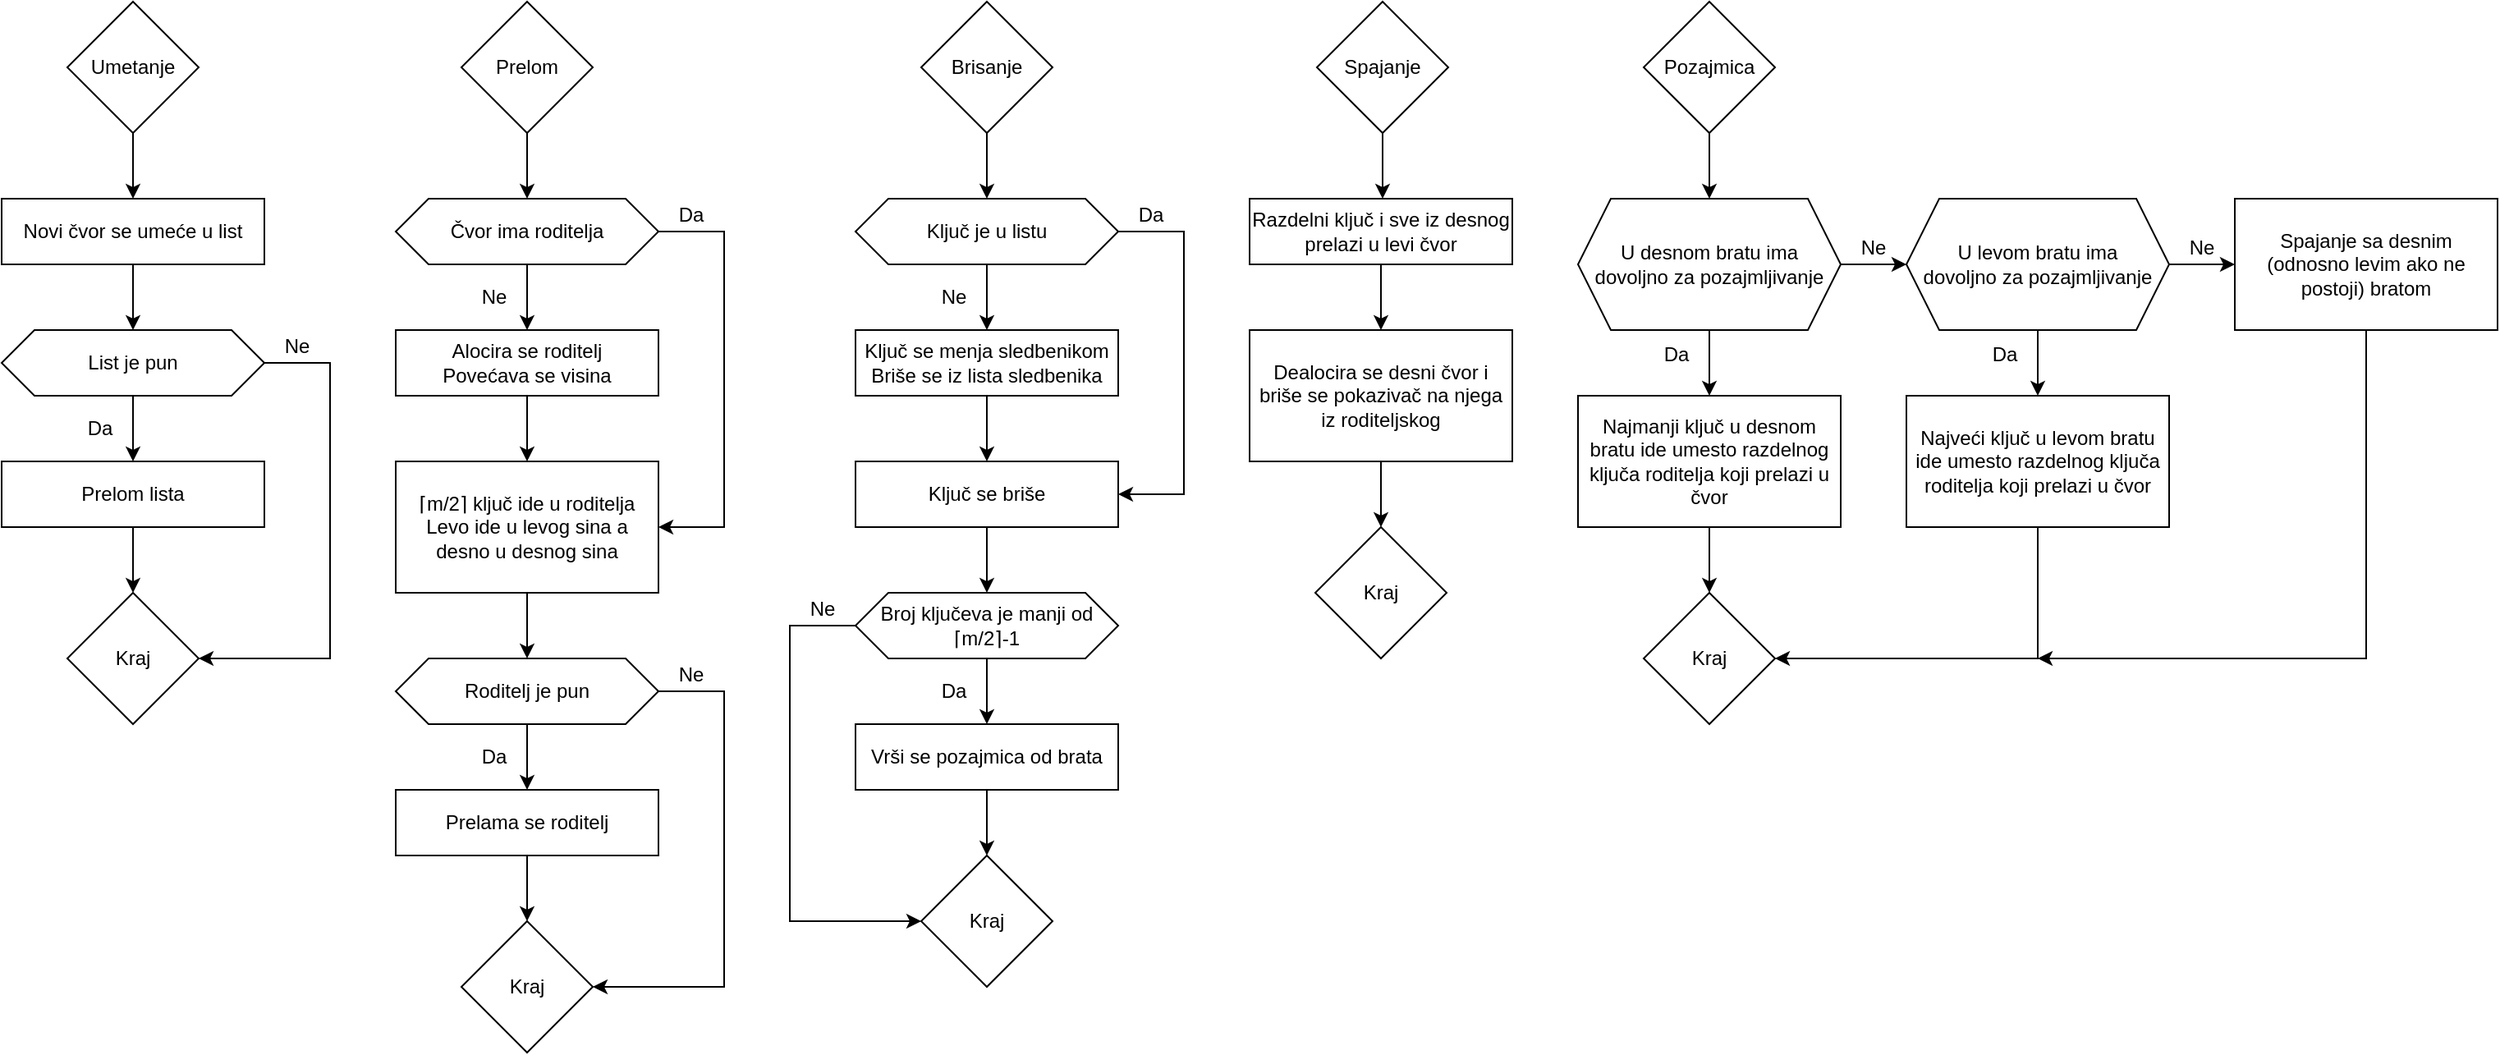 <mxfile version="13.10.0" type="device" pages="4"><diagram id="1joFZo083QixU4pmMWmE" name="B"><mxGraphModel dx="1418" dy="795" grid="1" gridSize="10" guides="1" tooltips="1" connect="1" arrows="1" fold="1" page="1" pageScale="1" pageWidth="827" pageHeight="1169" math="0" shadow="0"><root><mxCell id="0"/><mxCell id="1" parent="0"/><mxCell id="o9BUfrngtX-Zcsef91Xr-4" style="edgeStyle=orthogonalEdgeStyle;rounded=0;orthogonalLoop=1;jettySize=auto;html=1;entryX=0.5;entryY=0;entryDx=0;entryDy=0;" parent="1" source="o9BUfrngtX-Zcsef91Xr-1" target="o9BUfrngtX-Zcsef91Xr-2" edge="1"><mxGeometry relative="1" as="geometry"/></mxCell><mxCell id="o9BUfrngtX-Zcsef91Xr-1" value="Umetanje" style="rhombus;whiteSpace=wrap;html=1;" parent="1" vertex="1"><mxGeometry x="80" y="40" width="80" height="80" as="geometry"/></mxCell><mxCell id="o9BUfrngtX-Zcsef91Xr-6" style="edgeStyle=orthogonalEdgeStyle;rounded=0;orthogonalLoop=1;jettySize=auto;html=1;entryX=0.5;entryY=0;entryDx=0;entryDy=0;" parent="1" source="o9BUfrngtX-Zcsef91Xr-2" target="o9BUfrngtX-Zcsef91Xr-3" edge="1"><mxGeometry relative="1" as="geometry"/></mxCell><mxCell id="o9BUfrngtX-Zcsef91Xr-2" value="Novi čvor se umeće u list" style="rounded=0;whiteSpace=wrap;html=1;" parent="1" vertex="1"><mxGeometry x="40" y="160" width="160" height="40" as="geometry"/></mxCell><mxCell id="o9BUfrngtX-Zcsef91Xr-7" style="edgeStyle=orthogonalEdgeStyle;rounded=0;orthogonalLoop=1;jettySize=auto;html=1;" parent="1" source="o9BUfrngtX-Zcsef91Xr-3" edge="1"><mxGeometry relative="1" as="geometry"><mxPoint x="120" y="320" as="targetPoint"/></mxGeometry></mxCell><mxCell id="o9BUfrngtX-Zcsef91Xr-12" value="" style="edgeStyle=orthogonalEdgeStyle;rounded=0;orthogonalLoop=1;jettySize=auto;html=1;entryX=1;entryY=0.5;entryDx=0;entryDy=0;" parent="1" source="o9BUfrngtX-Zcsef91Xr-3" target="o9BUfrngtX-Zcsef91Xr-10" edge="1"><mxGeometry relative="1" as="geometry"><mxPoint x="240" y="440" as="targetPoint"/><Array as="points"><mxPoint x="240" y="260"/><mxPoint x="240" y="440"/></Array></mxGeometry></mxCell><mxCell id="o9BUfrngtX-Zcsef91Xr-3" value="List je pun" style="shape=hexagon;perimeter=hexagonPerimeter2;whiteSpace=wrap;html=1;fixedSize=1;" parent="1" vertex="1"><mxGeometry x="40" y="240" width="160" height="40" as="geometry"/></mxCell><mxCell id="o9BUfrngtX-Zcsef91Xr-9" style="edgeStyle=orthogonalEdgeStyle;rounded=0;orthogonalLoop=1;jettySize=auto;html=1;" parent="1" source="o9BUfrngtX-Zcsef91Xr-8" edge="1"><mxGeometry relative="1" as="geometry"><mxPoint x="120" y="400" as="targetPoint"/></mxGeometry></mxCell><mxCell id="o9BUfrngtX-Zcsef91Xr-8" value="Prelom lista" style="rounded=0;whiteSpace=wrap;html=1;" parent="1" vertex="1"><mxGeometry x="40" y="320" width="160" height="40" as="geometry"/></mxCell><mxCell id="o9BUfrngtX-Zcsef91Xr-10" value="Kraj" style="rhombus;whiteSpace=wrap;html=1;" parent="1" vertex="1"><mxGeometry x="80" y="400" width="80" height="80" as="geometry"/></mxCell><mxCell id="o9BUfrngtX-Zcsef91Xr-14" style="edgeStyle=orthogonalEdgeStyle;rounded=0;orthogonalLoop=1;jettySize=auto;html=1;" parent="1" source="o9BUfrngtX-Zcsef91Xr-13" edge="1"><mxGeometry relative="1" as="geometry"><mxPoint x="360" y="160" as="targetPoint"/></mxGeometry></mxCell><mxCell id="o9BUfrngtX-Zcsef91Xr-13" value="Prelom" style="rhombus;whiteSpace=wrap;html=1;" parent="1" vertex="1"><mxGeometry x="320" y="40" width="80" height="80" as="geometry"/></mxCell><mxCell id="o9BUfrngtX-Zcsef91Xr-32" style="edgeStyle=orthogonalEdgeStyle;rounded=0;orthogonalLoop=1;jettySize=auto;html=1;entryX=0.5;entryY=0;entryDx=0;entryDy=0;" parent="1" source="o9BUfrngtX-Zcsef91Xr-15" target="o9BUfrngtX-Zcsef91Xr-31" edge="1"><mxGeometry relative="1" as="geometry"/></mxCell><mxCell id="o9BUfrngtX-Zcsef91Xr-15" value="⌈m/2⌉ ključ ide u roditelja&lt;br&gt;Levo ide u levog sina a desno u desnog sina" style="rounded=0;whiteSpace=wrap;html=1;" parent="1" vertex="1"><mxGeometry x="280" y="320" width="160" height="80" as="geometry"/></mxCell><mxCell id="o9BUfrngtX-Zcsef91Xr-24" style="edgeStyle=orthogonalEdgeStyle;rounded=0;orthogonalLoop=1;jettySize=auto;html=1;entryX=0.5;entryY=0;entryDx=0;entryDy=0;" parent="1" source="o9BUfrngtX-Zcsef91Xr-20" target="o9BUfrngtX-Zcsef91Xr-23" edge="1"><mxGeometry relative="1" as="geometry"/></mxCell><mxCell id="o9BUfrngtX-Zcsef91Xr-25" style="edgeStyle=orthogonalEdgeStyle;rounded=0;orthogonalLoop=1;jettySize=auto;html=1;entryX=1;entryY=0.5;entryDx=0;entryDy=0;" parent="1" source="o9BUfrngtX-Zcsef91Xr-20" target="o9BUfrngtX-Zcsef91Xr-15" edge="1"><mxGeometry relative="1" as="geometry"><mxPoint x="480" y="360" as="targetPoint"/><Array as="points"><mxPoint x="480" y="180"/><mxPoint x="480" y="360"/></Array></mxGeometry></mxCell><mxCell id="o9BUfrngtX-Zcsef91Xr-20" value="Čvor ima roditelja" style="shape=hexagon;perimeter=hexagonPerimeter2;whiteSpace=wrap;html=1;fixedSize=1;" parent="1" vertex="1"><mxGeometry x="280" y="160" width="160" height="40" as="geometry"/></mxCell><mxCell id="o9BUfrngtX-Zcsef91Xr-21" value="Ne" style="text;html=1;strokeColor=none;fillColor=none;align=center;verticalAlign=middle;whiteSpace=wrap;rounded=0;" parent="1" vertex="1"><mxGeometry x="200" y="240" width="40" height="20" as="geometry"/></mxCell><mxCell id="o9BUfrngtX-Zcsef91Xr-22" value="Da" style="text;html=1;strokeColor=none;fillColor=none;align=center;verticalAlign=middle;whiteSpace=wrap;rounded=0;" parent="1" vertex="1"><mxGeometry x="80" y="290" width="40" height="20" as="geometry"/></mxCell><mxCell id="o9BUfrngtX-Zcsef91Xr-28" style="edgeStyle=orthogonalEdgeStyle;rounded=0;orthogonalLoop=1;jettySize=auto;html=1;entryX=0.5;entryY=0;entryDx=0;entryDy=0;" parent="1" source="o9BUfrngtX-Zcsef91Xr-23" target="o9BUfrngtX-Zcsef91Xr-15" edge="1"><mxGeometry relative="1" as="geometry"/></mxCell><mxCell id="o9BUfrngtX-Zcsef91Xr-23" value="Alocira se roditelj&lt;br&gt;Povećava se visina" style="rounded=0;whiteSpace=wrap;html=1;" parent="1" vertex="1"><mxGeometry x="280" y="240" width="160" height="40" as="geometry"/></mxCell><mxCell id="o9BUfrngtX-Zcsef91Xr-26" value="Da" style="text;html=1;strokeColor=none;fillColor=none;align=center;verticalAlign=middle;whiteSpace=wrap;rounded=0;" parent="1" vertex="1"><mxGeometry x="440" y="160" width="40" height="20" as="geometry"/></mxCell><mxCell id="o9BUfrngtX-Zcsef91Xr-27" value="Ne" style="text;html=1;strokeColor=none;fillColor=none;align=center;verticalAlign=middle;whiteSpace=wrap;rounded=0;" parent="1" vertex="1"><mxGeometry x="320" y="210" width="40" height="20" as="geometry"/></mxCell><mxCell id="o9BUfrngtX-Zcsef91Xr-29" value="Kraj" style="rhombus;whiteSpace=wrap;html=1;" parent="1" vertex="1"><mxGeometry x="320" y="600" width="80" height="80" as="geometry"/></mxCell><mxCell id="o9BUfrngtX-Zcsef91Xr-36" style="edgeStyle=orthogonalEdgeStyle;rounded=0;orthogonalLoop=1;jettySize=auto;html=1;entryX=0.5;entryY=0;entryDx=0;entryDy=0;" parent="1" source="o9BUfrngtX-Zcsef91Xr-31" target="o9BUfrngtX-Zcsef91Xr-35" edge="1"><mxGeometry relative="1" as="geometry"/></mxCell><mxCell id="o9BUfrngtX-Zcsef91Xr-31" value="Roditelj je pun" style="shape=hexagon;perimeter=hexagonPerimeter2;whiteSpace=wrap;html=1;fixedSize=1;" parent="1" vertex="1"><mxGeometry x="280" y="440" width="160" height="40" as="geometry"/></mxCell><mxCell id="o9BUfrngtX-Zcsef91Xr-33" value="" style="edgeStyle=orthogonalEdgeStyle;rounded=0;orthogonalLoop=1;jettySize=auto;html=1;entryX=1;entryY=0.5;entryDx=0;entryDy=0;" parent="1" edge="1"><mxGeometry relative="1" as="geometry"><mxPoint x="400" y="640" as="targetPoint"/><mxPoint x="440" y="460" as="sourcePoint"/><Array as="points"><mxPoint x="480" y="460"/><mxPoint x="480" y="640"/></Array></mxGeometry></mxCell><mxCell id="o9BUfrngtX-Zcsef91Xr-34" value="Ne" style="text;html=1;strokeColor=none;fillColor=none;align=center;verticalAlign=middle;whiteSpace=wrap;rounded=0;" parent="1" vertex="1"><mxGeometry x="440" y="440" width="40" height="20" as="geometry"/></mxCell><mxCell id="o9BUfrngtX-Zcsef91Xr-37" style="edgeStyle=orthogonalEdgeStyle;rounded=0;orthogonalLoop=1;jettySize=auto;html=1;entryX=0.5;entryY=0;entryDx=0;entryDy=0;" parent="1" source="o9BUfrngtX-Zcsef91Xr-35" target="o9BUfrngtX-Zcsef91Xr-29" edge="1"><mxGeometry relative="1" as="geometry"/></mxCell><mxCell id="o9BUfrngtX-Zcsef91Xr-35" value="Prelama se roditelj" style="rounded=0;whiteSpace=wrap;html=1;" parent="1" vertex="1"><mxGeometry x="280" y="520" width="160" height="40" as="geometry"/></mxCell><mxCell id="o9BUfrngtX-Zcsef91Xr-38" value="Da" style="text;html=1;strokeColor=none;fillColor=none;align=center;verticalAlign=middle;whiteSpace=wrap;rounded=0;" parent="1" vertex="1"><mxGeometry x="320" y="490" width="40" height="20" as="geometry"/></mxCell><mxCell id="o9BUfrngtX-Zcsef91Xr-50" style="edgeStyle=orthogonalEdgeStyle;rounded=0;orthogonalLoop=1;jettySize=auto;html=1;entryX=0.5;entryY=0;entryDx=0;entryDy=0;" parent="1" source="o9BUfrngtX-Zcsef91Xr-39" target="o9BUfrngtX-Zcsef91Xr-40" edge="1"><mxGeometry relative="1" as="geometry"/></mxCell><mxCell id="o9BUfrngtX-Zcsef91Xr-39" value="Brisanje" style="rhombus;whiteSpace=wrap;html=1;" parent="1" vertex="1"><mxGeometry x="600" y="40" width="80" height="80" as="geometry"/></mxCell><mxCell id="o9BUfrngtX-Zcsef91Xr-42" style="edgeStyle=orthogonalEdgeStyle;rounded=0;orthogonalLoop=1;jettySize=auto;html=1;entryX=0.5;entryY=0;entryDx=0;entryDy=0;" parent="1" source="o9BUfrngtX-Zcsef91Xr-40" target="o9BUfrngtX-Zcsef91Xr-41" edge="1"><mxGeometry relative="1" as="geometry"/></mxCell><mxCell id="o9BUfrngtX-Zcsef91Xr-40" value="Ključ je u listu" style="shape=hexagon;perimeter=hexagonPerimeter2;whiteSpace=wrap;html=1;fixedSize=1;" parent="1" vertex="1"><mxGeometry x="560" y="160" width="160" height="40" as="geometry"/></mxCell><mxCell id="o9BUfrngtX-Zcsef91Xr-53" style="edgeStyle=orthogonalEdgeStyle;rounded=0;orthogonalLoop=1;jettySize=auto;html=1;entryX=0.5;entryY=0;entryDx=0;entryDy=0;" parent="1" source="o9BUfrngtX-Zcsef91Xr-41" target="o9BUfrngtX-Zcsef91Xr-51" edge="1"><mxGeometry relative="1" as="geometry"/></mxCell><mxCell id="o9BUfrngtX-Zcsef91Xr-41" value="Ključ se menja sledbenikom&lt;br&gt;Briše se iz lista sledbenika" style="rounded=0;whiteSpace=wrap;html=1;" parent="1" vertex="1"><mxGeometry x="560" y="240" width="160" height="40" as="geometry"/></mxCell><mxCell id="o9BUfrngtX-Zcsef91Xr-44" value="Ne" style="text;html=1;strokeColor=none;fillColor=none;align=center;verticalAlign=middle;whiteSpace=wrap;rounded=0;" parent="1" vertex="1"><mxGeometry x="600" y="210" width="40" height="20" as="geometry"/></mxCell><mxCell id="o9BUfrngtX-Zcsef91Xr-45" style="edgeStyle=orthogonalEdgeStyle;rounded=0;orthogonalLoop=1;jettySize=auto;html=1;" parent="1" edge="1"><mxGeometry relative="1" as="geometry"><mxPoint x="720" y="340" as="targetPoint"/><mxPoint x="720" y="180" as="sourcePoint"/><Array as="points"><mxPoint x="760" y="180"/><mxPoint x="760" y="340"/><mxPoint x="720" y="340"/></Array></mxGeometry></mxCell><mxCell id="o9BUfrngtX-Zcsef91Xr-48" value="Da" style="text;html=1;strokeColor=none;fillColor=none;align=center;verticalAlign=middle;whiteSpace=wrap;rounded=0;" parent="1" vertex="1"><mxGeometry x="720" y="160" width="40" height="20" as="geometry"/></mxCell><mxCell id="o9BUfrngtX-Zcsef91Xr-54" style="edgeStyle=orthogonalEdgeStyle;rounded=0;orthogonalLoop=1;jettySize=auto;html=1;entryX=0.5;entryY=0;entryDx=0;entryDy=0;" parent="1" source="o9BUfrngtX-Zcsef91Xr-51" target="o9BUfrngtX-Zcsef91Xr-52" edge="1"><mxGeometry relative="1" as="geometry"/></mxCell><mxCell id="o9BUfrngtX-Zcsef91Xr-51" value="Ključ se briše" style="rounded=0;whiteSpace=wrap;html=1;" parent="1" vertex="1"><mxGeometry x="560" y="320" width="160" height="40" as="geometry"/></mxCell><mxCell id="o9BUfrngtX-Zcsef91Xr-58" style="edgeStyle=orthogonalEdgeStyle;rounded=0;orthogonalLoop=1;jettySize=auto;html=1;entryX=0.5;entryY=0;entryDx=0;entryDy=0;" parent="1" source="o9BUfrngtX-Zcsef91Xr-52" edge="1"><mxGeometry relative="1" as="geometry"><mxPoint x="640" y="480" as="targetPoint"/></mxGeometry></mxCell><mxCell id="1K5JdXwHJO6GkcEs1A8--1" style="edgeStyle=orthogonalEdgeStyle;rounded=0;orthogonalLoop=1;jettySize=auto;html=1;" parent="1" source="o9BUfrngtX-Zcsef91Xr-52" edge="1"><mxGeometry relative="1" as="geometry"><mxPoint x="600" y="600" as="targetPoint"/><Array as="points"><mxPoint x="520" y="420"/><mxPoint x="520" y="600"/><mxPoint x="600" y="600"/></Array></mxGeometry></mxCell><mxCell id="o9BUfrngtX-Zcsef91Xr-52" value="Broj ključeva je manji od ⌈m/2⌉-1" style="shape=hexagon;perimeter=hexagonPerimeter2;whiteSpace=wrap;html=1;fixedSize=1;" parent="1" vertex="1"><mxGeometry x="560" y="400" width="160" height="40" as="geometry"/></mxCell><mxCell id="o9BUfrngtX-Zcsef91Xr-59" value="Da" style="text;html=1;strokeColor=none;fillColor=none;align=center;verticalAlign=middle;whiteSpace=wrap;rounded=0;" parent="1" vertex="1"><mxGeometry x="600" y="450" width="40" height="20" as="geometry"/></mxCell><mxCell id="o9BUfrngtX-Zcsef91Xr-80" style="edgeStyle=orthogonalEdgeStyle;rounded=0;orthogonalLoop=1;jettySize=auto;html=1;" parent="1" source="o9BUfrngtX-Zcsef91Xr-79" edge="1"><mxGeometry relative="1" as="geometry"><mxPoint x="881" y="160" as="targetPoint"/></mxGeometry></mxCell><mxCell id="o9BUfrngtX-Zcsef91Xr-79" value="Spajanje" style="rhombus;whiteSpace=wrap;html=1;" parent="1" vertex="1"><mxGeometry x="841" y="40" width="80" height="80" as="geometry"/></mxCell><mxCell id="1K5JdXwHJO6GkcEs1A8--5" style="edgeStyle=orthogonalEdgeStyle;rounded=0;orthogonalLoop=1;jettySize=auto;html=1;entryX=0.5;entryY=0;entryDx=0;entryDy=0;" parent="1" source="o9BUfrngtX-Zcsef91Xr-81" target="o9BUfrngtX-Zcsef91Xr-82" edge="1"><mxGeometry relative="1" as="geometry"/></mxCell><mxCell id="o9BUfrngtX-Zcsef91Xr-81" value="Razdelni ključ i sve iz desnog prelazi u levi čvor" style="rounded=0;whiteSpace=wrap;html=1;" parent="1" vertex="1"><mxGeometry x="800" y="160" width="160" height="40" as="geometry"/></mxCell><mxCell id="1K5JdXwHJO6GkcEs1A8--6" style="edgeStyle=orthogonalEdgeStyle;rounded=0;orthogonalLoop=1;jettySize=auto;html=1;entryX=0.5;entryY=0;entryDx=0;entryDy=0;" parent="1" source="o9BUfrngtX-Zcsef91Xr-82" target="o9BUfrngtX-Zcsef91Xr-83" edge="1"><mxGeometry relative="1" as="geometry"/></mxCell><mxCell id="o9BUfrngtX-Zcsef91Xr-82" value="Dealocira se desni čvor i briše se pokazivač na njega iz roditeljskog" style="rounded=0;whiteSpace=wrap;html=1;" parent="1" vertex="1"><mxGeometry x="800" y="240" width="160" height="80" as="geometry"/></mxCell><mxCell id="o9BUfrngtX-Zcsef91Xr-83" value="Kraj" style="rhombus;whiteSpace=wrap;html=1;" parent="1" vertex="1"><mxGeometry x="840" y="360" width="80" height="80" as="geometry"/></mxCell><mxCell id="1K5JdXwHJO6GkcEs1A8--2" value="Ne" style="text;html=1;strokeColor=none;fillColor=none;align=center;verticalAlign=middle;whiteSpace=wrap;rounded=0;" parent="1" vertex="1"><mxGeometry x="520" y="400" width="40" height="20" as="geometry"/></mxCell><mxCell id="ct6UvC47qXV7TgSYqiC7-1" style="edgeStyle=orthogonalEdgeStyle;rounded=0;orthogonalLoop=1;jettySize=auto;html=1;entryX=0;entryY=0.5;entryDx=0;entryDy=0;" parent="1" source="ct6UvC47qXV7TgSYqiC7-3" edge="1"><mxGeometry relative="1" as="geometry"><mxPoint x="1200" y="200" as="targetPoint"/></mxGeometry></mxCell><mxCell id="ct6UvC47qXV7TgSYqiC7-2" style="edgeStyle=orthogonalEdgeStyle;rounded=0;orthogonalLoop=1;jettySize=auto;html=1;entryX=0.5;entryY=0;entryDx=0;entryDy=0;" parent="1" source="ct6UvC47qXV7TgSYqiC7-3" target="ct6UvC47qXV7TgSYqiC7-8" edge="1"><mxGeometry relative="1" as="geometry"/></mxCell><mxCell id="ct6UvC47qXV7TgSYqiC7-3" value="U desnom bratu ima&lt;br&gt;dovoljno za pozajmljivanje" style="shape=hexagon;perimeter=hexagonPerimeter2;whiteSpace=wrap;html=1;fixedSize=1;" parent="1" vertex="1"><mxGeometry x="1000" y="160" width="160" height="80" as="geometry"/></mxCell><mxCell id="ct6UvC47qXV7TgSYqiC7-4" style="edgeStyle=orthogonalEdgeStyle;rounded=0;orthogonalLoop=1;jettySize=auto;html=1;entryX=0;entryY=0.5;entryDx=0;entryDy=0;" parent="1" source="ct6UvC47qXV7TgSYqiC7-6" edge="1"><mxGeometry relative="1" as="geometry"><mxPoint x="1400" y="200" as="targetPoint"/></mxGeometry></mxCell><mxCell id="ct6UvC47qXV7TgSYqiC7-5" style="edgeStyle=orthogonalEdgeStyle;rounded=0;orthogonalLoop=1;jettySize=auto;html=1;entryX=0.5;entryY=0;entryDx=0;entryDy=0;" parent="1" source="ct6UvC47qXV7TgSYqiC7-6" target="ct6UvC47qXV7TgSYqiC7-13" edge="1"><mxGeometry relative="1" as="geometry"/></mxCell><mxCell id="ct6UvC47qXV7TgSYqiC7-6" value="U levom bratu ima&lt;br&gt;dovoljno za pozajmljivanje" style="shape=hexagon;perimeter=hexagonPerimeter2;whiteSpace=wrap;html=1;fixedSize=1;" parent="1" vertex="1"><mxGeometry x="1200" y="160" width="160" height="80" as="geometry"/></mxCell><mxCell id="ct6UvC47qXV7TgSYqiC7-7" style="edgeStyle=orthogonalEdgeStyle;rounded=0;orthogonalLoop=1;jettySize=auto;html=1;entryX=0.5;entryY=0;entryDx=0;entryDy=0;" parent="1" source="ct6UvC47qXV7TgSYqiC7-8" target="ct6UvC47qXV7TgSYqiC7-17" edge="1"><mxGeometry relative="1" as="geometry"/></mxCell><mxCell id="ct6UvC47qXV7TgSYqiC7-8" value="Najmanji ključ u desnom bratu ide umesto razdelnog ključa roditelja koji prelazi u čvor" style="rounded=0;whiteSpace=wrap;html=1;" parent="1" vertex="1"><mxGeometry x="1000" y="280" width="160" height="80" as="geometry"/></mxCell><mxCell id="ct6UvC47qXV7TgSYqiC7-9" value="Da" style="text;html=1;strokeColor=none;fillColor=none;align=center;verticalAlign=middle;whiteSpace=wrap;rounded=0;" parent="1" vertex="1"><mxGeometry x="1040" y="245" width="40" height="20" as="geometry"/></mxCell><mxCell id="ct6UvC47qXV7TgSYqiC7-10" value="Ne" style="text;html=1;strokeColor=none;fillColor=none;align=center;verticalAlign=middle;whiteSpace=wrap;rounded=0;" parent="1" vertex="1"><mxGeometry x="1160" y="180" width="40" height="20" as="geometry"/></mxCell><mxCell id="ct6UvC47qXV7TgSYqiC7-11" value="Ne" style="text;html=1;strokeColor=none;fillColor=none;align=center;verticalAlign=middle;whiteSpace=wrap;rounded=0;" parent="1" vertex="1"><mxGeometry x="1360" y="180" width="40" height="20" as="geometry"/></mxCell><mxCell id="ct6UvC47qXV7TgSYqiC7-12" style="edgeStyle=orthogonalEdgeStyle;rounded=0;orthogonalLoop=1;jettySize=auto;html=1;entryX=1;entryY=0.5;entryDx=0;entryDy=0;" parent="1" source="ct6UvC47qXV7TgSYqiC7-13" target="ct6UvC47qXV7TgSYqiC7-17" edge="1"><mxGeometry relative="1" as="geometry"><mxPoint x="1280" y="440" as="targetPoint"/><Array as="points"><mxPoint x="1280" y="440"/></Array></mxGeometry></mxCell><mxCell id="ct6UvC47qXV7TgSYqiC7-13" value="Najveći ključ u levom bratu ide umesto razdelnog ključa roditelja koji prelazi u čvor" style="rounded=0;whiteSpace=wrap;html=1;" parent="1" vertex="1"><mxGeometry x="1200" y="280" width="160" height="80" as="geometry"/></mxCell><mxCell id="ct6UvC47qXV7TgSYqiC7-14" value="Da" style="text;html=1;strokeColor=none;fillColor=none;align=center;verticalAlign=middle;whiteSpace=wrap;rounded=0;" parent="1" vertex="1"><mxGeometry x="1240" y="245" width="40" height="20" as="geometry"/></mxCell><mxCell id="ct6UvC47qXV7TgSYqiC7-15" style="edgeStyle=orthogonalEdgeStyle;rounded=0;orthogonalLoop=1;jettySize=auto;html=1;" parent="1" source="ct6UvC47qXV7TgSYqiC7-16" edge="1"><mxGeometry relative="1" as="geometry"><mxPoint x="1280" y="440" as="targetPoint"/><Array as="points"><mxPoint x="1480" y="440"/></Array></mxGeometry></mxCell><mxCell id="ct6UvC47qXV7TgSYqiC7-16" value="Spajanje sa desnim (odnosno levim ako ne postoji) bratom" style="rounded=0;whiteSpace=wrap;html=1;" parent="1" vertex="1"><mxGeometry x="1400" y="160" width="160" height="80" as="geometry"/></mxCell><mxCell id="ct6UvC47qXV7TgSYqiC7-17" value="Kraj" style="rhombus;whiteSpace=wrap;html=1;" parent="1" vertex="1"><mxGeometry x="1040" y="400" width="80" height="80" as="geometry"/></mxCell><mxCell id="ct6UvC47qXV7TgSYqiC7-20" style="edgeStyle=orthogonalEdgeStyle;rounded=0;orthogonalLoop=1;jettySize=auto;html=1;entryX=0.5;entryY=0;entryDx=0;entryDy=0;" parent="1" source="ct6UvC47qXV7TgSYqiC7-18" target="ct6UvC47qXV7TgSYqiC7-3" edge="1"><mxGeometry relative="1" as="geometry"/></mxCell><mxCell id="ct6UvC47qXV7TgSYqiC7-18" value="Pozajmica" style="rhombus;whiteSpace=wrap;html=1;" parent="1" vertex="1"><mxGeometry x="1040" y="40" width="80" height="80" as="geometry"/></mxCell><mxCell id="ct6UvC47qXV7TgSYqiC7-23" style="edgeStyle=orthogonalEdgeStyle;rounded=0;orthogonalLoop=1;jettySize=auto;html=1;entryX=0.5;entryY=0;entryDx=0;entryDy=0;" parent="1" source="ct6UvC47qXV7TgSYqiC7-21" target="ct6UvC47qXV7TgSYqiC7-22" edge="1"><mxGeometry relative="1" as="geometry"/></mxCell><mxCell id="ct6UvC47qXV7TgSYqiC7-21" value="Vrši se pozajmica od brata" style="rounded=0;whiteSpace=wrap;html=1;" parent="1" vertex="1"><mxGeometry x="560" y="480" width="160" height="40" as="geometry"/></mxCell><mxCell id="ct6UvC47qXV7TgSYqiC7-22" value="Kraj" style="rhombus;whiteSpace=wrap;html=1;" parent="1" vertex="1"><mxGeometry x="600" y="560" width="80" height="80" as="geometry"/></mxCell></root></mxGraphModel></diagram><diagram id="3JYMhg_PCVAqjbMZr4RU" name="B*"><mxGraphModel dx="1418" dy="795" grid="1" gridSize="10" guides="1" tooltips="1" connect="1" arrows="1" fold="1" page="1" pageScale="1" pageWidth="827" pageHeight="1169" math="0" shadow="0"><root><mxCell id="Q7iR0SB6PZ-1a5WEpTA0-0"/><mxCell id="Q7iR0SB6PZ-1a5WEpTA0-1" parent="Q7iR0SB6PZ-1a5WEpTA0-0"/><mxCell id="Wp44ALeWeTffccJr_Y3L-0" style="edgeStyle=orthogonalEdgeStyle;rounded=0;orthogonalLoop=1;jettySize=auto;html=1;entryX=0.5;entryY=0;entryDx=0;entryDy=0;" parent="Q7iR0SB6PZ-1a5WEpTA0-1" source="Wp44ALeWeTffccJr_Y3L-1" target="Wp44ALeWeTffccJr_Y3L-3" edge="1"><mxGeometry relative="1" as="geometry"/></mxCell><mxCell id="Wp44ALeWeTffccJr_Y3L-1" value="Umetanje" style="rhombus;whiteSpace=wrap;html=1;" parent="Q7iR0SB6PZ-1a5WEpTA0-1" vertex="1"><mxGeometry x="120" y="40" width="80" height="80" as="geometry"/></mxCell><mxCell id="Wp44ALeWeTffccJr_Y3L-2" style="edgeStyle=orthogonalEdgeStyle;rounded=0;orthogonalLoop=1;jettySize=auto;html=1;entryX=0.5;entryY=0;entryDx=0;entryDy=0;" parent="Q7iR0SB6PZ-1a5WEpTA0-1" source="Wp44ALeWeTffccJr_Y3L-3" target="Wp44ALeWeTffccJr_Y3L-6" edge="1"><mxGeometry relative="1" as="geometry"/></mxCell><mxCell id="Wp44ALeWeTffccJr_Y3L-3" value="Novi čvor se umeće u list" style="rounded=0;whiteSpace=wrap;html=1;" parent="Q7iR0SB6PZ-1a5WEpTA0-1" vertex="1"><mxGeometry x="80" y="160" width="160" height="40" as="geometry"/></mxCell><mxCell id="Wp44ALeWeTffccJr_Y3L-4" style="edgeStyle=orthogonalEdgeStyle;rounded=0;orthogonalLoop=1;jettySize=auto;html=1;" parent="Q7iR0SB6PZ-1a5WEpTA0-1" source="Wp44ALeWeTffccJr_Y3L-6" edge="1"><mxGeometry relative="1" as="geometry"><mxPoint x="160" y="320" as="targetPoint"/></mxGeometry></mxCell><mxCell id="Wp44ALeWeTffccJr_Y3L-18" style="edgeStyle=orthogonalEdgeStyle;rounded=0;orthogonalLoop=1;jettySize=auto;html=1;entryX=0;entryY=0.5;entryDx=0;entryDy=0;" parent="Q7iR0SB6PZ-1a5WEpTA0-1" source="Wp44ALeWeTffccJr_Y3L-6" target="Wp44ALeWeTffccJr_Y3L-9" edge="1"><mxGeometry relative="1" as="geometry"><mxPoint x="40" y="520" as="targetPoint"/><Array as="points"><mxPoint x="40" y="260"/><mxPoint x="40" y="520"/></Array></mxGeometry></mxCell><mxCell id="Wp44ALeWeTffccJr_Y3L-6" value="List je pun" style="shape=hexagon;perimeter=hexagonPerimeter2;whiteSpace=wrap;html=1;fixedSize=1;" parent="Q7iR0SB6PZ-1a5WEpTA0-1" vertex="1"><mxGeometry x="80" y="240" width="160" height="40" as="geometry"/></mxCell><mxCell id="Wp44ALeWeTffccJr_Y3L-9" value="Kraj" style="rhombus;whiteSpace=wrap;html=1;" parent="Q7iR0SB6PZ-1a5WEpTA0-1" vertex="1"><mxGeometry x="120" y="480" width="80" height="80" as="geometry"/></mxCell><mxCell id="Wp44ALeWeTffccJr_Y3L-10" value="Ne" style="text;html=1;strokeColor=none;fillColor=none;align=center;verticalAlign=middle;whiteSpace=wrap;rounded=0;" parent="Q7iR0SB6PZ-1a5WEpTA0-1" vertex="1"><mxGeometry x="40" y="240" width="40" height="20" as="geometry"/></mxCell><mxCell id="Wp44ALeWeTffccJr_Y3L-11" value="Da" style="text;html=1;strokeColor=none;fillColor=none;align=center;verticalAlign=middle;whiteSpace=wrap;rounded=0;" parent="Q7iR0SB6PZ-1a5WEpTA0-1" vertex="1"><mxGeometry x="120" y="290" width="40" height="20" as="geometry"/></mxCell><mxCell id="Wp44ALeWeTffccJr_Y3L-12" style="edgeStyle=orthogonalEdgeStyle;rounded=0;orthogonalLoop=1;jettySize=auto;html=1;" parent="Q7iR0SB6PZ-1a5WEpTA0-1" edge="1"><mxGeometry relative="1" as="geometry"><mxPoint x="160" y="480" as="targetPoint"/><mxPoint x="160" y="440" as="sourcePoint"/></mxGeometry></mxCell><mxCell id="Wp44ALeWeTffccJr_Y3L-17" style="edgeStyle=orthogonalEdgeStyle;rounded=0;orthogonalLoop=1;jettySize=auto;html=1;entryX=0.5;entryY=0;entryDx=0;entryDy=0;" parent="Q7iR0SB6PZ-1a5WEpTA0-1" source="Wp44ALeWeTffccJr_Y3L-14" target="Wp44ALeWeTffccJr_Y3L-15" edge="1"><mxGeometry relative="1" as="geometry"/></mxCell><mxCell id="Wp44ALeWeTffccJr_Y3L-19" style="edgeStyle=orthogonalEdgeStyle;rounded=0;orthogonalLoop=1;jettySize=auto;html=1;" parent="Q7iR0SB6PZ-1a5WEpTA0-1" source="Wp44ALeWeTffccJr_Y3L-14" edge="1"><mxGeometry relative="1" as="geometry"><mxPoint x="280" y="340" as="targetPoint"/></mxGeometry></mxCell><mxCell id="Wp44ALeWeTffccJr_Y3L-14" value="Brat je pun" style="shape=hexagon;perimeter=hexagonPerimeter2;whiteSpace=wrap;html=1;fixedSize=1;" parent="Q7iR0SB6PZ-1a5WEpTA0-1" vertex="1"><mxGeometry x="80" y="320" width="160" height="40" as="geometry"/></mxCell><mxCell id="Wp44ALeWeTffccJr_Y3L-15" value="Prelom lista" style="rounded=0;whiteSpace=wrap;html=1;" parent="Q7iR0SB6PZ-1a5WEpTA0-1" vertex="1"><mxGeometry x="80" y="400" width="160" height="40" as="geometry"/></mxCell><mxCell id="eyMYa3WE_8RYAdmiJe7p-19" style="edgeStyle=orthogonalEdgeStyle;rounded=0;orthogonalLoop=1;jettySize=auto;html=1;entryX=1;entryY=0.5;entryDx=0;entryDy=0;" parent="Q7iR0SB6PZ-1a5WEpTA0-1" source="Wp44ALeWeTffccJr_Y3L-20" target="Wp44ALeWeTffccJr_Y3L-9" edge="1"><mxGeometry relative="1" as="geometry"><mxPoint x="360" y="520" as="targetPoint"/><Array as="points"><mxPoint x="360" y="520"/></Array></mxGeometry></mxCell><mxCell id="Wp44ALeWeTffccJr_Y3L-20" value="Brat pozajmljuje od čvora" style="rounded=0;whiteSpace=wrap;html=1;" parent="Q7iR0SB6PZ-1a5WEpTA0-1" vertex="1"><mxGeometry x="280" y="320" width="160" height="40" as="geometry"/></mxCell><mxCell id="eyMYa3WE_8RYAdmiJe7p-0" style="edgeStyle=orthogonalEdgeStyle;rounded=0;orthogonalLoop=1;jettySize=auto;html=1;" parent="Q7iR0SB6PZ-1a5WEpTA0-1" source="eyMYa3WE_8RYAdmiJe7p-1" edge="1"><mxGeometry relative="1" as="geometry"><mxPoint x="560" y="160" as="targetPoint"/></mxGeometry></mxCell><mxCell id="eyMYa3WE_8RYAdmiJe7p-1" value="Prelom" style="rhombus;whiteSpace=wrap;html=1;" parent="Q7iR0SB6PZ-1a5WEpTA0-1" vertex="1"><mxGeometry x="520" y="40" width="80" height="80" as="geometry"/></mxCell><mxCell id="eyMYa3WE_8RYAdmiJe7p-2" style="edgeStyle=orthogonalEdgeStyle;rounded=0;orthogonalLoop=1;jettySize=auto;html=1;entryX=0.5;entryY=0;entryDx=0;entryDy=0;" parent="Q7iR0SB6PZ-1a5WEpTA0-1" source="eyMYa3WE_8RYAdmiJe7p-3" target="eyMYa3WE_8RYAdmiJe7p-13" edge="1"><mxGeometry relative="1" as="geometry"/></mxCell><mxCell id="eyMYa3WE_8RYAdmiJe7p-3" value="⌊(2m-2)/3⌋ ključ -&amp;gt; levi čvor&lt;br&gt;⌊(2m-1)/3⌋ ključ -&amp;gt; srednji&lt;br&gt;⌊2m/3⌋ ključ&amp;nbsp;-&amp;gt;&amp;nbsp;desni čvor&lt;br&gt;Između idu u roditelja" style="rounded=0;whiteSpace=wrap;html=1;" parent="Q7iR0SB6PZ-1a5WEpTA0-1" vertex="1"><mxGeometry x="480" y="320" width="160" height="80" as="geometry"/></mxCell><mxCell id="eyMYa3WE_8RYAdmiJe7p-4" style="edgeStyle=orthogonalEdgeStyle;rounded=0;orthogonalLoop=1;jettySize=auto;html=1;entryX=0.5;entryY=0;entryDx=0;entryDy=0;" parent="Q7iR0SB6PZ-1a5WEpTA0-1" source="eyMYa3WE_8RYAdmiJe7p-6" target="eyMYa3WE_8RYAdmiJe7p-8" edge="1"><mxGeometry relative="1" as="geometry"/></mxCell><mxCell id="eyMYa3WE_8RYAdmiJe7p-5" style="edgeStyle=orthogonalEdgeStyle;rounded=0;orthogonalLoop=1;jettySize=auto;html=1;entryX=1;entryY=0.5;entryDx=0;entryDy=0;" parent="Q7iR0SB6PZ-1a5WEpTA0-1" source="eyMYa3WE_8RYAdmiJe7p-6" target="eyMYa3WE_8RYAdmiJe7p-3" edge="1"><mxGeometry relative="1" as="geometry"><mxPoint x="680" y="360" as="targetPoint"/><Array as="points"><mxPoint x="680" y="180"/><mxPoint x="680" y="360"/></Array></mxGeometry></mxCell><mxCell id="eyMYa3WE_8RYAdmiJe7p-6" value="Čvor ima roditelja" style="shape=hexagon;perimeter=hexagonPerimeter2;whiteSpace=wrap;html=1;fixedSize=1;" parent="Q7iR0SB6PZ-1a5WEpTA0-1" vertex="1"><mxGeometry x="480" y="160" width="160" height="40" as="geometry"/></mxCell><mxCell id="eyMYa3WE_8RYAdmiJe7p-7" style="edgeStyle=orthogonalEdgeStyle;rounded=0;orthogonalLoop=1;jettySize=auto;html=1;entryX=0.5;entryY=0;entryDx=0;entryDy=0;" parent="Q7iR0SB6PZ-1a5WEpTA0-1" source="eyMYa3WE_8RYAdmiJe7p-8" target="eyMYa3WE_8RYAdmiJe7p-3" edge="1"><mxGeometry relative="1" as="geometry"/></mxCell><mxCell id="eyMYa3WE_8RYAdmiJe7p-8" value="Alocira se roditelj&lt;br&gt;Povećava se visina" style="rounded=0;whiteSpace=wrap;html=1;" parent="Q7iR0SB6PZ-1a5WEpTA0-1" vertex="1"><mxGeometry x="480" y="240" width="160" height="40" as="geometry"/></mxCell><mxCell id="eyMYa3WE_8RYAdmiJe7p-9" value="Da" style="text;html=1;strokeColor=none;fillColor=none;align=center;verticalAlign=middle;whiteSpace=wrap;rounded=0;" parent="Q7iR0SB6PZ-1a5WEpTA0-1" vertex="1"><mxGeometry x="640" y="160" width="40" height="20" as="geometry"/></mxCell><mxCell id="eyMYa3WE_8RYAdmiJe7p-10" value="Ne" style="text;html=1;strokeColor=none;fillColor=none;align=center;verticalAlign=middle;whiteSpace=wrap;rounded=0;" parent="Q7iR0SB6PZ-1a5WEpTA0-1" vertex="1"><mxGeometry x="520" y="210" width="40" height="20" as="geometry"/></mxCell><mxCell id="eyMYa3WE_8RYAdmiJe7p-11" value="Kraj" style="rhombus;whiteSpace=wrap;html=1;" parent="Q7iR0SB6PZ-1a5WEpTA0-1" vertex="1"><mxGeometry x="520" y="600" width="80" height="80" as="geometry"/></mxCell><mxCell id="eyMYa3WE_8RYAdmiJe7p-12" style="edgeStyle=orthogonalEdgeStyle;rounded=0;orthogonalLoop=1;jettySize=auto;html=1;entryX=0.5;entryY=0;entryDx=0;entryDy=0;" parent="Q7iR0SB6PZ-1a5WEpTA0-1" source="eyMYa3WE_8RYAdmiJe7p-13" target="eyMYa3WE_8RYAdmiJe7p-17" edge="1"><mxGeometry relative="1" as="geometry"/></mxCell><mxCell id="eyMYa3WE_8RYAdmiJe7p-13" value="Roditelj je pun" style="shape=hexagon;perimeter=hexagonPerimeter2;whiteSpace=wrap;html=1;fixedSize=1;" parent="Q7iR0SB6PZ-1a5WEpTA0-1" vertex="1"><mxGeometry x="480" y="440" width="160" height="40" as="geometry"/></mxCell><mxCell id="eyMYa3WE_8RYAdmiJe7p-14" value="" style="edgeStyle=orthogonalEdgeStyle;rounded=0;orthogonalLoop=1;jettySize=auto;html=1;entryX=1;entryY=0.5;entryDx=0;entryDy=0;" parent="Q7iR0SB6PZ-1a5WEpTA0-1" edge="1"><mxGeometry relative="1" as="geometry"><mxPoint x="600" y="640" as="targetPoint"/><mxPoint x="640" y="460" as="sourcePoint"/><Array as="points"><mxPoint x="680" y="460"/><mxPoint x="680" y="640"/></Array></mxGeometry></mxCell><mxCell id="eyMYa3WE_8RYAdmiJe7p-15" value="Ne" style="text;html=1;strokeColor=none;fillColor=none;align=center;verticalAlign=middle;whiteSpace=wrap;rounded=0;" parent="Q7iR0SB6PZ-1a5WEpTA0-1" vertex="1"><mxGeometry x="640" y="440" width="40" height="20" as="geometry"/></mxCell><mxCell id="eyMYa3WE_8RYAdmiJe7p-16" style="edgeStyle=orthogonalEdgeStyle;rounded=0;orthogonalLoop=1;jettySize=auto;html=1;entryX=0.5;entryY=0;entryDx=0;entryDy=0;" parent="Q7iR0SB6PZ-1a5WEpTA0-1" source="eyMYa3WE_8RYAdmiJe7p-17" target="eyMYa3WE_8RYAdmiJe7p-11" edge="1"><mxGeometry relative="1" as="geometry"/></mxCell><mxCell id="eyMYa3WE_8RYAdmiJe7p-17" value="Prelama se roditelj" style="rounded=0;whiteSpace=wrap;html=1;" parent="Q7iR0SB6PZ-1a5WEpTA0-1" vertex="1"><mxGeometry x="480" y="520" width="160" height="40" as="geometry"/></mxCell><mxCell id="eyMYa3WE_8RYAdmiJe7p-18" value="Da" style="text;html=1;strokeColor=none;fillColor=none;align=center;verticalAlign=middle;whiteSpace=wrap;rounded=0;" parent="Q7iR0SB6PZ-1a5WEpTA0-1" vertex="1"><mxGeometry x="520" y="490" width="40" height="20" as="geometry"/></mxCell><mxCell id="JqULg_oq1LIQClmHZ6HO-0" value="Da" style="text;html=1;strokeColor=none;fillColor=none;align=center;verticalAlign=middle;whiteSpace=wrap;rounded=0;" parent="Q7iR0SB6PZ-1a5WEpTA0-1" vertex="1"><mxGeometry x="120" y="370" width="40" height="20" as="geometry"/></mxCell><mxCell id="JqULg_oq1LIQClmHZ6HO-1" value="Ne" style="text;html=1;strokeColor=none;fillColor=none;align=center;verticalAlign=middle;whiteSpace=wrap;rounded=0;" parent="Q7iR0SB6PZ-1a5WEpTA0-1" vertex="1"><mxGeometry x="240" y="320" width="40" height="20" as="geometry"/></mxCell><mxCell id="w1E5FxaxhVTnKO17Rys7-17" style="edgeStyle=orthogonalEdgeStyle;rounded=0;orthogonalLoop=1;jettySize=auto;html=1;entryX=0.5;entryY=0;entryDx=0;entryDy=0;" parent="Q7iR0SB6PZ-1a5WEpTA0-1" source="JqULg_oq1LIQClmHZ6HO-3" target="w1E5FxaxhVTnKO17Rys7-2" edge="1"><mxGeometry relative="1" as="geometry"/></mxCell><mxCell id="JqULg_oq1LIQClmHZ6HO-3" value="Pozajmica" style="rhombus;whiteSpace=wrap;html=1;" parent="Q7iR0SB6PZ-1a5WEpTA0-1" vertex="1"><mxGeometry x="800" y="40" width="80" height="80" as="geometry"/></mxCell><mxCell id="w1E5FxaxhVTnKO17Rys7-0" style="edgeStyle=orthogonalEdgeStyle;rounded=0;orthogonalLoop=1;jettySize=auto;html=1;entryX=0;entryY=0.5;entryDx=0;entryDy=0;" parent="Q7iR0SB6PZ-1a5WEpTA0-1" source="w1E5FxaxhVTnKO17Rys7-2" edge="1"><mxGeometry relative="1" as="geometry"><mxPoint x="960" y="200" as="targetPoint"/></mxGeometry></mxCell><mxCell id="w1E5FxaxhVTnKO17Rys7-1" style="edgeStyle=orthogonalEdgeStyle;rounded=0;orthogonalLoop=1;jettySize=auto;html=1;entryX=0.5;entryY=0;entryDx=0;entryDy=0;" parent="Q7iR0SB6PZ-1a5WEpTA0-1" source="w1E5FxaxhVTnKO17Rys7-2" target="w1E5FxaxhVTnKO17Rys7-7" edge="1"><mxGeometry relative="1" as="geometry"/></mxCell><mxCell id="w1E5FxaxhVTnKO17Rys7-2" value="U desnom bratu ima&lt;br&gt;dovoljno za pozajmljivanje" style="shape=hexagon;perimeter=hexagonPerimeter2;whiteSpace=wrap;html=1;fixedSize=1;" parent="Q7iR0SB6PZ-1a5WEpTA0-1" vertex="1"><mxGeometry x="760" y="160" width="160" height="80" as="geometry"/></mxCell><mxCell id="w1E5FxaxhVTnKO17Rys7-3" style="edgeStyle=orthogonalEdgeStyle;rounded=0;orthogonalLoop=1;jettySize=auto;html=1;entryX=0;entryY=0.5;entryDx=0;entryDy=0;" parent="Q7iR0SB6PZ-1a5WEpTA0-1" source="w1E5FxaxhVTnKO17Rys7-5" edge="1"><mxGeometry relative="1" as="geometry"><mxPoint x="1160" y="200" as="targetPoint"/></mxGeometry></mxCell><mxCell id="w1E5FxaxhVTnKO17Rys7-4" style="edgeStyle=orthogonalEdgeStyle;rounded=0;orthogonalLoop=1;jettySize=auto;html=1;entryX=0.5;entryY=0;entryDx=0;entryDy=0;" parent="Q7iR0SB6PZ-1a5WEpTA0-1" source="w1E5FxaxhVTnKO17Rys7-5" target="w1E5FxaxhVTnKO17Rys7-12" edge="1"><mxGeometry relative="1" as="geometry"/></mxCell><mxCell id="w1E5FxaxhVTnKO17Rys7-5" value="U levom bratu ima&lt;br&gt;dovoljno za pozajmljivanje" style="shape=hexagon;perimeter=hexagonPerimeter2;whiteSpace=wrap;html=1;fixedSize=1;" parent="Q7iR0SB6PZ-1a5WEpTA0-1" vertex="1"><mxGeometry x="960" y="160" width="160" height="80" as="geometry"/></mxCell><mxCell id="w1E5FxaxhVTnKO17Rys7-6" style="edgeStyle=orthogonalEdgeStyle;rounded=0;orthogonalLoop=1;jettySize=auto;html=1;entryX=0.5;entryY=0;entryDx=0;entryDy=0;" parent="Q7iR0SB6PZ-1a5WEpTA0-1" source="w1E5FxaxhVTnKO17Rys7-7" target="w1E5FxaxhVTnKO17Rys7-16" edge="1"><mxGeometry relative="1" as="geometry"/></mxCell><mxCell id="w1E5FxaxhVTnKO17Rys7-7" value="Najmanji ključ u desnom bratu ide umesto razdelnog ključa roditelja koji prelazi u čvor" style="rounded=0;whiteSpace=wrap;html=1;" parent="Q7iR0SB6PZ-1a5WEpTA0-1" vertex="1"><mxGeometry x="760" y="280" width="160" height="80" as="geometry"/></mxCell><mxCell id="w1E5FxaxhVTnKO17Rys7-8" value="Da" style="text;html=1;strokeColor=none;fillColor=none;align=center;verticalAlign=middle;whiteSpace=wrap;rounded=0;" parent="Q7iR0SB6PZ-1a5WEpTA0-1" vertex="1"><mxGeometry x="800" y="245" width="40" height="20" as="geometry"/></mxCell><mxCell id="w1E5FxaxhVTnKO17Rys7-9" value="Ne" style="text;html=1;strokeColor=none;fillColor=none;align=center;verticalAlign=middle;whiteSpace=wrap;rounded=0;" parent="Q7iR0SB6PZ-1a5WEpTA0-1" vertex="1"><mxGeometry x="920" y="180" width="40" height="20" as="geometry"/></mxCell><mxCell id="w1E5FxaxhVTnKO17Rys7-10" value="Ne" style="text;html=1;strokeColor=none;fillColor=none;align=center;verticalAlign=middle;whiteSpace=wrap;rounded=0;" parent="Q7iR0SB6PZ-1a5WEpTA0-1" vertex="1"><mxGeometry x="1120" y="180" width="40" height="20" as="geometry"/></mxCell><mxCell id="w1E5FxaxhVTnKO17Rys7-11" style="edgeStyle=orthogonalEdgeStyle;rounded=0;orthogonalLoop=1;jettySize=auto;html=1;entryX=1;entryY=0.5;entryDx=0;entryDy=0;" parent="Q7iR0SB6PZ-1a5WEpTA0-1" source="w1E5FxaxhVTnKO17Rys7-12" target="w1E5FxaxhVTnKO17Rys7-16" edge="1"><mxGeometry relative="1" as="geometry"><mxPoint x="1040" y="440" as="targetPoint"/><Array as="points"><mxPoint x="1040" y="440"/></Array></mxGeometry></mxCell><mxCell id="w1E5FxaxhVTnKO17Rys7-12" value="Najveći ključ u levom bratu ide umesto razdelnog ključa roditelja koji prelazi u čvor" style="rounded=0;whiteSpace=wrap;html=1;" parent="Q7iR0SB6PZ-1a5WEpTA0-1" vertex="1"><mxGeometry x="960" y="280" width="160" height="80" as="geometry"/></mxCell><mxCell id="w1E5FxaxhVTnKO17Rys7-13" value="Da" style="text;html=1;strokeColor=none;fillColor=none;align=center;verticalAlign=middle;whiteSpace=wrap;rounded=0;" parent="Q7iR0SB6PZ-1a5WEpTA0-1" vertex="1"><mxGeometry x="1000" y="245" width="40" height="20" as="geometry"/></mxCell><mxCell id="w1E5FxaxhVTnKO17Rys7-16" value="Kraj" style="rhombus;whiteSpace=wrap;html=1;" parent="Q7iR0SB6PZ-1a5WEpTA0-1" vertex="1"><mxGeometry x="800" y="400" width="80" height="80" as="geometry"/></mxCell><mxCell id="w1E5FxaxhVTnKO17Rys7-31" style="edgeStyle=orthogonalEdgeStyle;rounded=0;orthogonalLoop=1;jettySize=auto;html=1;" parent="Q7iR0SB6PZ-1a5WEpTA0-1" source="w1E5FxaxhVTnKO17Rys7-18" edge="1"><mxGeometry relative="1" as="geometry"><mxPoint x="1440" y="440" as="targetPoint"/><Array as="points"><mxPoint x="1640" y="440"/></Array></mxGeometry></mxCell><mxCell id="w1E5FxaxhVTnKO17Rys7-18" value="Spajanje sa desnim (odnosno levim ako ne postoji) bratom" style="rounded=0;whiteSpace=wrap;html=1;" parent="Q7iR0SB6PZ-1a5WEpTA0-1" vertex="1"><mxGeometry x="1560" y="160" width="160" height="80" as="geometry"/></mxCell><mxCell id="w1E5FxaxhVTnKO17Rys7-21" style="edgeStyle=orthogonalEdgeStyle;rounded=0;orthogonalLoop=1;jettySize=auto;html=1;entryX=0;entryY=0.5;entryDx=0;entryDy=0;" parent="Q7iR0SB6PZ-1a5WEpTA0-1" source="w1E5FxaxhVTnKO17Rys7-19" target="w1E5FxaxhVTnKO17Rys7-20" edge="1"><mxGeometry relative="1" as="geometry"/></mxCell><mxCell id="w1E5FxaxhVTnKO17Rys7-25" style="edgeStyle=orthogonalEdgeStyle;rounded=0;orthogonalLoop=1;jettySize=auto;html=1;" parent="Q7iR0SB6PZ-1a5WEpTA0-1" source="w1E5FxaxhVTnKO17Rys7-19" edge="1"><mxGeometry relative="1" as="geometry"><mxPoint x="1240" y="280" as="targetPoint"/></mxGeometry></mxCell><mxCell id="w1E5FxaxhVTnKO17Rys7-19" value="U drugom levom bratu ima dovoljno za pozajmljivanje" style="shape=hexagon;perimeter=hexagonPerimeter2;whiteSpace=wrap;html=1;fixedSize=1;" parent="Q7iR0SB6PZ-1a5WEpTA0-1" vertex="1"><mxGeometry x="1160" y="160" width="160" height="80" as="geometry"/></mxCell><mxCell id="w1E5FxaxhVTnKO17Rys7-22" style="edgeStyle=orthogonalEdgeStyle;rounded=0;orthogonalLoop=1;jettySize=auto;html=1;" parent="Q7iR0SB6PZ-1a5WEpTA0-1" source="w1E5FxaxhVTnKO17Rys7-20" edge="1"><mxGeometry relative="1" as="geometry"><mxPoint x="1560" y="200" as="targetPoint"/></mxGeometry></mxCell><mxCell id="w1E5FxaxhVTnKO17Rys7-28" style="edgeStyle=orthogonalEdgeStyle;rounded=0;orthogonalLoop=1;jettySize=auto;html=1;entryX=0.5;entryY=0;entryDx=0;entryDy=0;" parent="Q7iR0SB6PZ-1a5WEpTA0-1" source="w1E5FxaxhVTnKO17Rys7-20" target="w1E5FxaxhVTnKO17Rys7-27" edge="1"><mxGeometry relative="1" as="geometry"/></mxCell><mxCell id="w1E5FxaxhVTnKO17Rys7-20" value="U drugom desnom bratu ima dovoljno za pozajmljivanje" style="shape=hexagon;perimeter=hexagonPerimeter2;whiteSpace=wrap;html=1;fixedSize=1;" parent="Q7iR0SB6PZ-1a5WEpTA0-1" vertex="1"><mxGeometry x="1360" y="160" width="160" height="80" as="geometry"/></mxCell><mxCell id="w1E5FxaxhVTnKO17Rys7-23" value="Ne" style="text;html=1;strokeColor=none;fillColor=none;align=center;verticalAlign=middle;whiteSpace=wrap;rounded=0;" parent="Q7iR0SB6PZ-1a5WEpTA0-1" vertex="1"><mxGeometry x="1320" y="180" width="40" height="20" as="geometry"/></mxCell><mxCell id="w1E5FxaxhVTnKO17Rys7-24" value="Ne" style="text;html=1;strokeColor=none;fillColor=none;align=center;verticalAlign=middle;whiteSpace=wrap;rounded=0;" parent="Q7iR0SB6PZ-1a5WEpTA0-1" vertex="1"><mxGeometry x="1520" y="180" width="40" height="20" as="geometry"/></mxCell><mxCell id="w1E5FxaxhVTnKO17Rys7-29" style="edgeStyle=orthogonalEdgeStyle;rounded=0;orthogonalLoop=1;jettySize=auto;html=1;" parent="Q7iR0SB6PZ-1a5WEpTA0-1" source="w1E5FxaxhVTnKO17Rys7-26" edge="1"><mxGeometry relative="1" as="geometry"><mxPoint x="1040" y="440" as="targetPoint"/><Array as="points"><mxPoint x="1240" y="440"/></Array></mxGeometry></mxCell><mxCell id="w1E5FxaxhVTnKO17Rys7-26" value="Levi brat pozajmljuje od drugog levog, pa se pozajmljuje od levog" style="rounded=0;whiteSpace=wrap;html=1;" parent="Q7iR0SB6PZ-1a5WEpTA0-1" vertex="1"><mxGeometry x="1160" y="280" width="160" height="80" as="geometry"/></mxCell><mxCell id="w1E5FxaxhVTnKO17Rys7-30" style="edgeStyle=orthogonalEdgeStyle;rounded=0;orthogonalLoop=1;jettySize=auto;html=1;" parent="Q7iR0SB6PZ-1a5WEpTA0-1" source="w1E5FxaxhVTnKO17Rys7-27" edge="1"><mxGeometry relative="1" as="geometry"><mxPoint x="1240" y="440" as="targetPoint"/><Array as="points"><mxPoint x="1440" y="440"/></Array></mxGeometry></mxCell><mxCell id="w1E5FxaxhVTnKO17Rys7-27" value="Desni brat pozajmljuje od drugog desnog, pa se pozajmljuje od desnog" style="rounded=0;whiteSpace=wrap;html=1;" parent="Q7iR0SB6PZ-1a5WEpTA0-1" vertex="1"><mxGeometry x="1360" y="280" width="160" height="80" as="geometry"/></mxCell><mxCell id="0Lq0j8ysHEUzObOwxF8Z-0" style="edgeStyle=orthogonalEdgeStyle;rounded=0;orthogonalLoop=1;jettySize=auto;html=1;" edge="1" parent="Q7iR0SB6PZ-1a5WEpTA0-1" source="0Lq0j8ysHEUzObOwxF8Z-1"><mxGeometry relative="1" as="geometry"><mxPoint x="1841" y="160" as="targetPoint"/></mxGeometry></mxCell><mxCell id="0Lq0j8ysHEUzObOwxF8Z-1" value="Spajanje" style="rhombus;whiteSpace=wrap;html=1;" vertex="1" parent="Q7iR0SB6PZ-1a5WEpTA0-1"><mxGeometry x="1801" y="40" width="80" height="80" as="geometry"/></mxCell><mxCell id="0Lq0j8ysHEUzObOwxF8Z-2" style="edgeStyle=orthogonalEdgeStyle;rounded=0;orthogonalLoop=1;jettySize=auto;html=1;entryX=0.5;entryY=0;entryDx=0;entryDy=0;" edge="1" parent="Q7iR0SB6PZ-1a5WEpTA0-1" source="0Lq0j8ysHEUzObOwxF8Z-3" target="0Lq0j8ysHEUzObOwxF8Z-5"><mxGeometry relative="1" as="geometry"/></mxCell><mxCell id="0Lq0j8ysHEUzObOwxF8Z-3" value="Razdelni ključevi, čvor i dva brata se dele na dva čvora" style="rounded=0;whiteSpace=wrap;html=1;" vertex="1" parent="Q7iR0SB6PZ-1a5WEpTA0-1"><mxGeometry x="1760" y="160" width="160" height="40" as="geometry"/></mxCell><mxCell id="0Lq0j8ysHEUzObOwxF8Z-4" style="edgeStyle=orthogonalEdgeStyle;rounded=0;orthogonalLoop=1;jettySize=auto;html=1;entryX=0.5;entryY=0;entryDx=0;entryDy=0;" edge="1" parent="Q7iR0SB6PZ-1a5WEpTA0-1" source="0Lq0j8ysHEUzObOwxF8Z-5" target="0Lq0j8ysHEUzObOwxF8Z-6"><mxGeometry relative="1" as="geometry"/></mxCell><mxCell id="0Lq0j8ysHEUzObOwxF8Z-5" value="Dealocira se najdesniji čvor i briše se pokazivač na njega iz roditeljskog čvora" style="rounded=0;whiteSpace=wrap;html=1;" vertex="1" parent="Q7iR0SB6PZ-1a5WEpTA0-1"><mxGeometry x="1760" y="240" width="160" height="80" as="geometry"/></mxCell><mxCell id="0Lq0j8ysHEUzObOwxF8Z-6" value="Kraj" style="rhombus;whiteSpace=wrap;html=1;" vertex="1" parent="Q7iR0SB6PZ-1a5WEpTA0-1"><mxGeometry x="1800" y="360" width="80" height="80" as="geometry"/></mxCell></root></mxGraphModel></diagram><diagram id="bB_Wyvl8Klu8rDHV1UPj" name="B+"><mxGraphModel dx="1418" dy="731" grid="1" gridSize="10" guides="1" tooltips="1" connect="1" arrows="1" fold="1" page="1" pageScale="1" pageWidth="827" pageHeight="1169" math="0" shadow="0"><root><mxCell id="OCYcb84_xz2FZeo1uCJj-0"/><mxCell id="OCYcb84_xz2FZeo1uCJj-1" parent="OCYcb84_xz2FZeo1uCJj-0"/><mxCell id="OCYcb84_xz2FZeo1uCJj-4" style="edgeStyle=orthogonalEdgeStyle;rounded=0;orthogonalLoop=1;jettySize=auto;html=1;entryX=0.5;entryY=0;entryDx=0;entryDy=0;" edge="1" parent="OCYcb84_xz2FZeo1uCJj-1" source="OCYcb84_xz2FZeo1uCJj-2" target="OCYcb84_xz2FZeo1uCJj-3"><mxGeometry relative="1" as="geometry"/></mxCell><mxCell id="OCYcb84_xz2FZeo1uCJj-2" value="Prelamanje" style="rhombus;whiteSpace=wrap;html=1;" vertex="1" parent="OCYcb84_xz2FZeo1uCJj-1"><mxGeometry x="80" y="40" width="80" height="80" as="geometry"/></mxCell><mxCell id="OCYcb84_xz2FZeo1uCJj-5" style="edgeStyle=orthogonalEdgeStyle;rounded=0;orthogonalLoop=1;jettySize=auto;html=1;" edge="1" parent="OCYcb84_xz2FZeo1uCJj-1" source="OCYcb84_xz2FZeo1uCJj-3"><mxGeometry relative="1" as="geometry"><mxPoint x="240" y="180" as="targetPoint"/></mxGeometry></mxCell><mxCell id="6CtRXvP44zcPTmfBW8Sn-0" style="edgeStyle=orthogonalEdgeStyle;rounded=0;orthogonalLoop=1;jettySize=auto;html=1;entryX=0.5;entryY=0;entryDx=0;entryDy=0;" edge="1" parent="OCYcb84_xz2FZeo1uCJj-1" source="OCYcb84_xz2FZeo1uCJj-3" target="OCYcb84_xz2FZeo1uCJj-7"><mxGeometry relative="1" as="geometry"/></mxCell><mxCell id="OCYcb84_xz2FZeo1uCJj-3" value="Čvor je list" style="shape=hexagon;perimeter=hexagonPerimeter2;whiteSpace=wrap;html=1;fixedSize=1;" vertex="1" parent="OCYcb84_xz2FZeo1uCJj-1"><mxGeometry x="40" y="160" width="160" height="40" as="geometry"/></mxCell><mxCell id="6CtRXvP44zcPTmfBW8Sn-4" style="edgeStyle=orthogonalEdgeStyle;rounded=0;orthogonalLoop=1;jettySize=auto;html=1;entryX=1;entryY=0.5;entryDx=0;entryDy=0;" edge="1" parent="OCYcb84_xz2FZeo1uCJj-1" source="OCYcb84_xz2FZeo1uCJj-6" target="6CtRXvP44zcPTmfBW8Sn-1"><mxGeometry relative="1" as="geometry"><mxPoint x="320" y="400" as="targetPoint"/><Array as="points"><mxPoint x="320" y="400"/></Array></mxGeometry></mxCell><mxCell id="OCYcb84_xz2FZeo1uCJj-6" value="Prelamanje kao u B" style="rounded=0;whiteSpace=wrap;html=1;" vertex="1" parent="OCYcb84_xz2FZeo1uCJj-1"><mxGeometry x="240" y="160" width="160" height="40" as="geometry"/></mxCell><mxCell id="6CtRXvP44zcPTmfBW8Sn-2" style="edgeStyle=orthogonalEdgeStyle;rounded=0;orthogonalLoop=1;jettySize=auto;html=1;entryX=0.5;entryY=0;entryDx=0;entryDy=0;" edge="1" parent="OCYcb84_xz2FZeo1uCJj-1" source="OCYcb84_xz2FZeo1uCJj-7" target="6CtRXvP44zcPTmfBW8Sn-1"><mxGeometry relative="1" as="geometry"/></mxCell><mxCell id="OCYcb84_xz2FZeo1uCJj-7" value="U starom čvoru ostaje ⌈m/2⌉ ključeva, ostali idu u novi&lt;br&gt;Najveći ključ se replicira i ide u roditelja" style="rounded=0;whiteSpace=wrap;html=1;" vertex="1" parent="OCYcb84_xz2FZeo1uCJj-1"><mxGeometry x="40" y="240" width="160" height="80" as="geometry"/></mxCell><mxCell id="6CtRXvP44zcPTmfBW8Sn-1" value="Kraj" style="rhombus;whiteSpace=wrap;html=1;" vertex="1" parent="OCYcb84_xz2FZeo1uCJj-1"><mxGeometry x="80" y="360" width="80" height="80" as="geometry"/></mxCell><mxCell id="BR_qKKbyl_wsgE5Quaaf-1" style="edgeStyle=orthogonalEdgeStyle;rounded=0;orthogonalLoop=1;jettySize=auto;html=1;" edge="1" parent="OCYcb84_xz2FZeo1uCJj-1" source="BR_qKKbyl_wsgE5Quaaf-0"><mxGeometry relative="1" as="geometry"><mxPoint x="560" y="160" as="targetPoint"/></mxGeometry></mxCell><mxCell id="BR_qKKbyl_wsgE5Quaaf-0" value="Brisanje" style="rhombus;whiteSpace=wrap;html=1;" vertex="1" parent="OCYcb84_xz2FZeo1uCJj-1"><mxGeometry x="520" y="40" width="80" height="80" as="geometry"/></mxCell><mxCell id="BR_qKKbyl_wsgE5Quaaf-4" style="edgeStyle=orthogonalEdgeStyle;rounded=0;orthogonalLoop=1;jettySize=auto;html=1;entryX=0.5;entryY=0;entryDx=0;entryDy=0;" edge="1" parent="OCYcb84_xz2FZeo1uCJj-1" source="BR_qKKbyl_wsgE5Quaaf-2" target="BR_qKKbyl_wsgE5Quaaf-3"><mxGeometry relative="1" as="geometry"/></mxCell><mxCell id="BR_qKKbyl_wsgE5Quaaf-2" value="Briše se uvek iz lista" style="rounded=0;whiteSpace=wrap;html=1;" vertex="1" parent="OCYcb84_xz2FZeo1uCJj-1"><mxGeometry x="480" y="160" width="160" height="40" as="geometry"/></mxCell><mxCell id="BR_qKKbyl_wsgE5Quaaf-5" style="edgeStyle=orthogonalEdgeStyle;rounded=0;orthogonalLoop=1;jettySize=auto;html=1;" edge="1" parent="OCYcb84_xz2FZeo1uCJj-1" source="BR_qKKbyl_wsgE5Quaaf-3"><mxGeometry relative="1" as="geometry"><mxPoint x="640" y="420" as="targetPoint"/><Array as="points"><mxPoint x="680" y="260"/><mxPoint x="680" y="420"/></Array></mxGeometry></mxCell><mxCell id="BR_qKKbyl_wsgE5Quaaf-6" style="edgeStyle=orthogonalEdgeStyle;rounded=0;orthogonalLoop=1;jettySize=auto;html=1;" edge="1" parent="OCYcb84_xz2FZeo1uCJj-1" source="BR_qKKbyl_wsgE5Quaaf-3"><mxGeometry relative="1" as="geometry"><mxPoint x="560" y="320" as="targetPoint"/></mxGeometry></mxCell><mxCell id="BR_qKKbyl_wsgE5Quaaf-3" value="Ključ je najveći u listu" style="shape=hexagon;perimeter=hexagonPerimeter2;whiteSpace=wrap;html=1;fixedSize=1;" vertex="1" parent="OCYcb84_xz2FZeo1uCJj-1"><mxGeometry x="480" y="240" width="160" height="40" as="geometry"/></mxCell><mxCell id="BR_qKKbyl_wsgE5Quaaf-13" style="edgeStyle=orthogonalEdgeStyle;rounded=0;orthogonalLoop=1;jettySize=auto;html=1;entryX=0.5;entryY=0;entryDx=0;entryDy=0;" edge="1" parent="OCYcb84_xz2FZeo1uCJj-1" source="BR_qKKbyl_wsgE5Quaaf-7"><mxGeometry relative="1" as="geometry"><mxPoint x="560" y="400" as="targetPoint"/></mxGeometry></mxCell><mxCell id="BR_qKKbyl_wsgE5Quaaf-7" value="Odgovarajući ključ u roditelju se zamenjuje novim najvećim" style="rounded=0;whiteSpace=wrap;html=1;" vertex="1" parent="OCYcb84_xz2FZeo1uCJj-1"><mxGeometry x="480" y="320" width="160" height="40" as="geometry"/></mxCell><mxCell id="BR_qKKbyl_wsgE5Quaaf-8" value="Ne" style="text;html=1;strokeColor=none;fillColor=none;align=center;verticalAlign=middle;whiteSpace=wrap;rounded=0;" vertex="1" parent="OCYcb84_xz2FZeo1uCJj-1"><mxGeometry x="200" y="160" width="40" height="20" as="geometry"/></mxCell><mxCell id="BR_qKKbyl_wsgE5Quaaf-9" value="Da" style="text;html=1;strokeColor=none;fillColor=none;align=center;verticalAlign=middle;whiteSpace=wrap;rounded=0;" vertex="1" parent="OCYcb84_xz2FZeo1uCJj-1"><mxGeometry x="80" y="210" width="40" height="20" as="geometry"/></mxCell><mxCell id="BR_qKKbyl_wsgE5Quaaf-10" value="Da" style="text;html=1;strokeColor=none;fillColor=none;align=center;verticalAlign=middle;whiteSpace=wrap;rounded=0;" vertex="1" parent="OCYcb84_xz2FZeo1uCJj-1"><mxGeometry x="520" y="290" width="40" height="20" as="geometry"/></mxCell><mxCell id="BR_qKKbyl_wsgE5Quaaf-11" value="Ne" style="text;html=1;strokeColor=none;fillColor=none;align=center;verticalAlign=middle;whiteSpace=wrap;rounded=0;" vertex="1" parent="OCYcb84_xz2FZeo1uCJj-1"><mxGeometry x="640" y="240" width="40" height="20" as="geometry"/></mxCell><mxCell id="N-vcG-OOeuw-_qIdqRAv-0" style="edgeStyle=orthogonalEdgeStyle;rounded=0;orthogonalLoop=1;jettySize=auto;html=1;entryX=0;entryY=0.5;entryDx=0;entryDy=0;" edge="1" parent="OCYcb84_xz2FZeo1uCJj-1" source="0p6731hEE2h41Oda384F-0" target="orQG4p0GIX-t826QbBXK-3"><mxGeometry relative="1" as="geometry"><mxPoint x="440" y="600" as="targetPoint"/><Array as="points"><mxPoint x="440" y="420"/><mxPoint x="440" y="600"/></Array></mxGeometry></mxCell><mxCell id="N-vcG-OOeuw-_qIdqRAv-1" style="edgeStyle=orthogonalEdgeStyle;rounded=0;orthogonalLoop=1;jettySize=auto;html=1;" edge="1" parent="OCYcb84_xz2FZeo1uCJj-1" source="0p6731hEE2h41Oda384F-0"><mxGeometry relative="1" as="geometry"><mxPoint x="560" y="480" as="targetPoint"/></mxGeometry></mxCell><mxCell id="0p6731hEE2h41Oda384F-0" value="Broj ključeva je manji od ⌊m/2⌋" style="shape=hexagon;perimeter=hexagonPerimeter2;whiteSpace=wrap;html=1;fixedSize=1;" vertex="1" parent="OCYcb84_xz2FZeo1uCJj-1"><mxGeometry x="480" y="400" width="160" height="40" as="geometry"/></mxCell><mxCell id="orQG4p0GIX-t826QbBXK-4" style="edgeStyle=orthogonalEdgeStyle;rounded=0;orthogonalLoop=1;jettySize=auto;html=1;entryX=0.5;entryY=0;entryDx=0;entryDy=0;" edge="1" parent="OCYcb84_xz2FZeo1uCJj-1" source="orQG4p0GIX-t826QbBXK-0" target="orQG4p0GIX-t826QbBXK-3"><mxGeometry relative="1" as="geometry"/></mxCell><mxCell id="orQG4p0GIX-t826QbBXK-0" value="Vrši se pozajmica od brata" style="rounded=0;whiteSpace=wrap;html=1;" vertex="1" parent="OCYcb84_xz2FZeo1uCJj-1"><mxGeometry x="480" y="480" width="160" height="40" as="geometry"/></mxCell><mxCell id="orQG4p0GIX-t826QbBXK-1" value="Ne" style="text;html=1;strokeColor=none;fillColor=none;align=center;verticalAlign=middle;whiteSpace=wrap;rounded=0;" vertex="1" parent="OCYcb84_xz2FZeo1uCJj-1"><mxGeometry x="440" y="400" width="40" height="20" as="geometry"/></mxCell><mxCell id="orQG4p0GIX-t826QbBXK-2" value="Da" style="text;html=1;strokeColor=none;fillColor=none;align=center;verticalAlign=middle;whiteSpace=wrap;rounded=0;" vertex="1" parent="OCYcb84_xz2FZeo1uCJj-1"><mxGeometry x="520" y="450" width="40" height="20" as="geometry"/></mxCell><mxCell id="orQG4p0GIX-t826QbBXK-3" value="Kraj" style="rhombus;whiteSpace=wrap;html=1;" vertex="1" parent="OCYcb84_xz2FZeo1uCJj-1"><mxGeometry x="520" y="560" width="80" height="80" as="geometry"/></mxCell></root></mxGraphModel></diagram><diagram id="MSChE_sNEoRs_bCvbmYc" name="2-3-4"><mxGraphModel dx="1418" dy="731" grid="1" gridSize="10" guides="1" tooltips="1" connect="1" arrows="1" fold="1" page="1" pageScale="1" pageWidth="827" pageHeight="1169" math="0" shadow="0"><root><mxCell id="HCvrIoERIdy3WOzA7pbK-0"/><mxCell id="HCvrIoERIdy3WOzA7pbK-1" parent="HCvrIoERIdy3WOzA7pbK-0"/><mxCell id="HCvrIoERIdy3WOzA7pbK-2" value="Prelom" style="rhombus;whiteSpace=wrap;html=1;" vertex="1" parent="HCvrIoERIdy3WOzA7pbK-1"><mxGeometry x="80" y="40" width="80" height="80" as="geometry"/></mxCell><mxCell id="-4qyTGZnpJoaa3b02pQR-8" style="edgeStyle=orthogonalEdgeStyle;rounded=0;orthogonalLoop=1;jettySize=auto;html=1;entryX=0.5;entryY=0;entryDx=0;entryDy=0;" edge="1" parent="HCvrIoERIdy3WOzA7pbK-1" source="HCvrIoERIdy3WOzA7pbK-3" target="-4qyTGZnpJoaa3b02pQR-2"><mxGeometry relative="1" as="geometry"/></mxCell><mxCell id="HCvrIoERIdy3WOzA7pbK-3" value="Crni ključ ide kod oca&lt;br&gt;Levi ključ ide u novi, levi čvor&lt;br&gt;Desni ključ postaje crni&lt;br&gt;Novi ključ ide u levi ili trenutni čvor u zavisnosti od vrednosti" style="rounded=0;whiteSpace=wrap;html=1;" vertex="1" parent="HCvrIoERIdy3WOzA7pbK-1"><mxGeometry x="40" y="320" width="160" height="80" as="geometry"/></mxCell><mxCell id="bSDVarYQ5Fcs7V-_KBg1-0" style="edgeStyle=orthogonalEdgeStyle;rounded=0;orthogonalLoop=1;jettySize=auto;html=1;" edge="1" parent="HCvrIoERIdy3WOzA7pbK-1"><mxGeometry relative="1" as="geometry"><mxPoint x="120" y="160" as="targetPoint"/><mxPoint x="120" y="120" as="sourcePoint"/></mxGeometry></mxCell><mxCell id="jU6k5ivK6_LsIp-CzDHF-2" style="edgeStyle=orthogonalEdgeStyle;rounded=0;orthogonalLoop=1;jettySize=auto;html=1;entryX=0.5;entryY=0;entryDx=0;entryDy=0;" edge="1" parent="HCvrIoERIdy3WOzA7pbK-1" source="bSDVarYQ5Fcs7V-_KBg1-1" target="jU6k5ivK6_LsIp-CzDHF-1"><mxGeometry relative="1" as="geometry"/></mxCell><mxCell id="bSDVarYQ5Fcs7V-_KBg1-1" value="Čvor ima roditelja" style="shape=hexagon;perimeter=hexagonPerimeter2;whiteSpace=wrap;html=1;fixedSize=1;" vertex="1" parent="HCvrIoERIdy3WOzA7pbK-1"><mxGeometry x="40" y="160" width="160" height="40" as="geometry"/></mxCell><mxCell id="bSDVarYQ5Fcs7V-_KBg1-2" value="Ne" style="text;html=1;strokeColor=none;fillColor=none;align=center;verticalAlign=middle;whiteSpace=wrap;rounded=0;" vertex="1" parent="HCvrIoERIdy3WOzA7pbK-1"><mxGeometry x="80" y="210" width="40" height="20" as="geometry"/></mxCell><mxCell id="ore3zyOVLht-md5GLuz6-0" style="edgeStyle=orthogonalEdgeStyle;rounded=0;orthogonalLoop=1;jettySize=auto;html=1;entryX=1;entryY=0.5;entryDx=0;entryDy=0;" edge="1" parent="HCvrIoERIdy3WOzA7pbK-1"><mxGeometry relative="1" as="geometry"><mxPoint x="200" y="360" as="targetPoint"/><mxPoint x="200" y="180" as="sourcePoint"/><Array as="points"><mxPoint x="240" y="180"/><mxPoint x="240" y="360"/></Array></mxGeometry></mxCell><mxCell id="jU6k5ivK6_LsIp-CzDHF-0" style="edgeStyle=orthogonalEdgeStyle;rounded=0;orthogonalLoop=1;jettySize=auto;html=1;entryX=0.5;entryY=0;entryDx=0;entryDy=0;" edge="1" parent="HCvrIoERIdy3WOzA7pbK-1" source="jU6k5ivK6_LsIp-CzDHF-1"><mxGeometry relative="1" as="geometry"><mxPoint x="120" y="320" as="targetPoint"/></mxGeometry></mxCell><mxCell id="jU6k5ivK6_LsIp-CzDHF-1" value="Alocira se roditelj&lt;br&gt;Povećava se visina" style="rounded=0;whiteSpace=wrap;html=1;" vertex="1" parent="HCvrIoERIdy3WOzA7pbK-1"><mxGeometry x="40" y="240" width="160" height="40" as="geometry"/></mxCell><mxCell id="-4qyTGZnpJoaa3b02pQR-0" value="Kraj" style="rhombus;whiteSpace=wrap;html=1;" vertex="1" parent="HCvrIoERIdy3WOzA7pbK-1"><mxGeometry x="80" y="600" width="80" height="80" as="geometry"/></mxCell><mxCell id="-4qyTGZnpJoaa3b02pQR-1" style="edgeStyle=orthogonalEdgeStyle;rounded=0;orthogonalLoop=1;jettySize=auto;html=1;entryX=0.5;entryY=0;entryDx=0;entryDy=0;" edge="1" parent="HCvrIoERIdy3WOzA7pbK-1" source="-4qyTGZnpJoaa3b02pQR-2" target="-4qyTGZnpJoaa3b02pQR-6"><mxGeometry relative="1" as="geometry"/></mxCell><mxCell id="-4qyTGZnpJoaa3b02pQR-2" value="Roditelj je pun" style="shape=hexagon;perimeter=hexagonPerimeter2;whiteSpace=wrap;html=1;fixedSize=1;" vertex="1" parent="HCvrIoERIdy3WOzA7pbK-1"><mxGeometry x="40" y="440" width="160" height="40" as="geometry"/></mxCell><mxCell id="-4qyTGZnpJoaa3b02pQR-3" value="" style="edgeStyle=orthogonalEdgeStyle;rounded=0;orthogonalLoop=1;jettySize=auto;html=1;entryX=1;entryY=0.5;entryDx=0;entryDy=0;" edge="1" parent="HCvrIoERIdy3WOzA7pbK-1"><mxGeometry relative="1" as="geometry"><mxPoint x="160" y="640" as="targetPoint"/><mxPoint x="200" y="460" as="sourcePoint"/><Array as="points"><mxPoint x="240" y="460"/><mxPoint x="240" y="640"/></Array></mxGeometry></mxCell><mxCell id="-4qyTGZnpJoaa3b02pQR-4" value="Ne" style="text;html=1;strokeColor=none;fillColor=none;align=center;verticalAlign=middle;whiteSpace=wrap;rounded=0;" vertex="1" parent="HCvrIoERIdy3WOzA7pbK-1"><mxGeometry x="200" y="440" width="40" height="20" as="geometry"/></mxCell><mxCell id="-4qyTGZnpJoaa3b02pQR-5" style="edgeStyle=orthogonalEdgeStyle;rounded=0;orthogonalLoop=1;jettySize=auto;html=1;entryX=0.5;entryY=0;entryDx=0;entryDy=0;" edge="1" parent="HCvrIoERIdy3WOzA7pbK-1" source="-4qyTGZnpJoaa3b02pQR-6" target="-4qyTGZnpJoaa3b02pQR-0"><mxGeometry relative="1" as="geometry"/></mxCell><mxCell id="-4qyTGZnpJoaa3b02pQR-6" value="Prelama se roditelj" style="rounded=0;whiteSpace=wrap;html=1;" vertex="1" parent="HCvrIoERIdy3WOzA7pbK-1"><mxGeometry x="40" y="520" width="160" height="40" as="geometry"/></mxCell><mxCell id="-4qyTGZnpJoaa3b02pQR-7" value="Da" style="text;html=1;strokeColor=none;fillColor=none;align=center;verticalAlign=middle;whiteSpace=wrap;rounded=0;" vertex="1" parent="HCvrIoERIdy3WOzA7pbK-1"><mxGeometry x="80" y="490" width="40" height="20" as="geometry"/></mxCell><mxCell id="wG05JfYw1rKrWQqoTtEd-8" style="edgeStyle=orthogonalEdgeStyle;rounded=0;orthogonalLoop=1;jettySize=auto;html=1;entryX=0.5;entryY=0;entryDx=0;entryDy=0;" edge="1" parent="HCvrIoERIdy3WOzA7pbK-1" source="-4qyTGZnpJoaa3b02pQR-9" target="wG05JfYw1rKrWQqoTtEd-1"><mxGeometry relative="1" as="geometry"/></mxCell><mxCell id="-4qyTGZnpJoaa3b02pQR-9" value="Brisanje" style="rhombus;whiteSpace=wrap;html=1;" vertex="1" parent="HCvrIoERIdy3WOzA7pbK-1"><mxGeometry x="360" y="40" width="80" height="80" as="geometry"/></mxCell><mxCell id="wG05JfYw1rKrWQqoTtEd-0" style="edgeStyle=orthogonalEdgeStyle;rounded=0;orthogonalLoop=1;jettySize=auto;html=1;entryX=0.5;entryY=0;entryDx=0;entryDy=0;" edge="1" parent="HCvrIoERIdy3WOzA7pbK-1" source="wG05JfYw1rKrWQqoTtEd-1" target="wG05JfYw1rKrWQqoTtEd-3"><mxGeometry relative="1" as="geometry"/></mxCell><mxCell id="wG05JfYw1rKrWQqoTtEd-1" value="Ključ je u listu" style="shape=hexagon;perimeter=hexagonPerimeter2;whiteSpace=wrap;html=1;fixedSize=1;" vertex="1" parent="HCvrIoERIdy3WOzA7pbK-1"><mxGeometry x="320" y="160" width="160" height="40" as="geometry"/></mxCell><mxCell id="wG05JfYw1rKrWQqoTtEd-2" style="edgeStyle=orthogonalEdgeStyle;rounded=0;orthogonalLoop=1;jettySize=auto;html=1;entryX=0.5;entryY=0;entryDx=0;entryDy=0;" edge="1" parent="HCvrIoERIdy3WOzA7pbK-1" source="wG05JfYw1rKrWQqoTtEd-3" target="wG05JfYw1rKrWQqoTtEd-7"><mxGeometry relative="1" as="geometry"/></mxCell><mxCell id="wG05JfYw1rKrWQqoTtEd-3" value="Ključ se menja sledbenikom&lt;br&gt;Briše se iz lista sledbenika" style="rounded=0;whiteSpace=wrap;html=1;" vertex="1" parent="HCvrIoERIdy3WOzA7pbK-1"><mxGeometry x="320" y="240" width="160" height="40" as="geometry"/></mxCell><mxCell id="wG05JfYw1rKrWQqoTtEd-4" value="Ne" style="text;html=1;strokeColor=none;fillColor=none;align=center;verticalAlign=middle;whiteSpace=wrap;rounded=0;" vertex="1" parent="HCvrIoERIdy3WOzA7pbK-1"><mxGeometry x="360" y="210" width="40" height="20" as="geometry"/></mxCell><mxCell id="wG05JfYw1rKrWQqoTtEd-5" style="edgeStyle=orthogonalEdgeStyle;rounded=0;orthogonalLoop=1;jettySize=auto;html=1;" edge="1" parent="HCvrIoERIdy3WOzA7pbK-1"><mxGeometry relative="1" as="geometry"><mxPoint x="480" y="340" as="targetPoint"/><mxPoint x="480" y="180" as="sourcePoint"/><Array as="points"><mxPoint x="520" y="180"/><mxPoint x="520" y="340"/><mxPoint x="480" y="340"/></Array></mxGeometry></mxCell><mxCell id="wG05JfYw1rKrWQqoTtEd-6" value="Da" style="text;html=1;strokeColor=none;fillColor=none;align=center;verticalAlign=middle;whiteSpace=wrap;rounded=0;" vertex="1" parent="HCvrIoERIdy3WOzA7pbK-1"><mxGeometry x="480" y="160" width="40" height="20" as="geometry"/></mxCell><mxCell id="wG05JfYw1rKrWQqoTtEd-20" style="edgeStyle=orthogonalEdgeStyle;rounded=0;orthogonalLoop=1;jettySize=auto;html=1;entryX=0.5;entryY=0;entryDx=0;entryDy=0;" edge="1" parent="HCvrIoERIdy3WOzA7pbK-1" source="wG05JfYw1rKrWQqoTtEd-7" target="wG05JfYw1rKrWQqoTtEd-9"><mxGeometry relative="1" as="geometry"/></mxCell><mxCell id="wG05JfYw1rKrWQqoTtEd-7" value="Ključ se briše" style="rounded=0;whiteSpace=wrap;html=1;" vertex="1" parent="HCvrIoERIdy3WOzA7pbK-1"><mxGeometry x="320" y="320" width="160" height="40" as="geometry"/></mxCell><mxCell id="wG05JfYw1rKrWQqoTtEd-21" style="edgeStyle=orthogonalEdgeStyle;rounded=0;orthogonalLoop=1;jettySize=auto;html=1;entryX=0.5;entryY=0;entryDx=0;entryDy=0;" edge="1" parent="HCvrIoERIdy3WOzA7pbK-1" source="wG05JfYw1rKrWQqoTtEd-9" target="wG05JfYw1rKrWQqoTtEd-13"><mxGeometry relative="1" as="geometry"/></mxCell><mxCell id="wG05JfYw1rKrWQqoTtEd-40" style="edgeStyle=orthogonalEdgeStyle;rounded=0;orthogonalLoop=1;jettySize=auto;html=1;" edge="1" parent="HCvrIoERIdy3WOzA7pbK-1" source="wG05JfYw1rKrWQqoTtEd-9"><mxGeometry relative="1" as="geometry"><mxPoint x="280" y="500" as="targetPoint"/></mxGeometry></mxCell><mxCell id="wG05JfYw1rKrWQqoTtEd-9" value="Ključ je crn" style="shape=hexagon;perimeter=hexagonPerimeter2;whiteSpace=wrap;html=1;fixedSize=1;" vertex="1" parent="HCvrIoERIdy3WOzA7pbK-1"><mxGeometry x="320" y="400" width="160" height="40" as="geometry"/></mxCell><mxCell id="wG05JfYw1rKrWQqoTtEd-22" style="edgeStyle=orthogonalEdgeStyle;rounded=0;orthogonalLoop=1;jettySize=auto;html=1;entryX=0.5;entryY=0;entryDx=0;entryDy=0;" edge="1" parent="HCvrIoERIdy3WOzA7pbK-1" source="wG05JfYw1rKrWQqoTtEd-13"><mxGeometry relative="1" as="geometry"><mxPoint x="400" y="560" as="targetPoint"/></mxGeometry></mxCell><mxCell id="wG05JfYw1rKrWQqoTtEd-41" style="edgeStyle=orthogonalEdgeStyle;rounded=0;orthogonalLoop=1;jettySize=auto;html=1;" edge="1" parent="HCvrIoERIdy3WOzA7pbK-1" source="wG05JfYw1rKrWQqoTtEd-13"><mxGeometry relative="1" as="geometry"><mxPoint x="280" y="860" as="targetPoint"/></mxGeometry></mxCell><mxCell id="wG05JfYw1rKrWQqoTtEd-13" value="Ostaje barem jedan ključ u čvoru" style="shape=hexagon;perimeter=hexagonPerimeter2;whiteSpace=wrap;html=1;fixedSize=1;" vertex="1" parent="HCvrIoERIdy3WOzA7pbK-1"><mxGeometry x="320" y="480" width="160" height="40" as="geometry"/></mxCell><mxCell id="wG05JfYw1rKrWQqoTtEd-63" style="edgeStyle=orthogonalEdgeStyle;rounded=0;orthogonalLoop=1;jettySize=auto;html=1;entryX=0.5;entryY=0;entryDx=0;entryDy=0;" edge="1" parent="HCvrIoERIdy3WOzA7pbK-1" source="wG05JfYw1rKrWQqoTtEd-45"><mxGeometry relative="1" as="geometry"><mxPoint x="400" y="640" as="targetPoint"/></mxGeometry></mxCell><mxCell id="wG05JfYw1rKrWQqoTtEd-69" style="edgeStyle=orthogonalEdgeStyle;rounded=0;orthogonalLoop=1;jettySize=auto;html=1;entryX=0;entryY=0.5;entryDx=0;entryDy=0;" edge="1" parent="HCvrIoERIdy3WOzA7pbK-1" source="wG05JfYw1rKrWQqoTtEd-45" target="wG05JfYw1rKrWQqoTtEd-48"><mxGeometry relative="1" as="geometry"/></mxCell><mxCell id="wG05JfYw1rKrWQqoTtEd-45" value="Stvarni brat ne postoji" style="shape=hexagon;perimeter=hexagonPerimeter2;whiteSpace=wrap;html=1;fixedSize=1;" vertex="1" parent="HCvrIoERIdy3WOzA7pbK-1"><mxGeometry x="320" y="560" width="160" height="40" as="geometry"/></mxCell><mxCell id="wG05JfYw1rKrWQqoTtEd-46" style="edgeStyle=orthogonalEdgeStyle;rounded=0;orthogonalLoop=1;jettySize=auto;html=1;entryX=0;entryY=0.5;entryDx=0;entryDy=0;" edge="1" parent="HCvrIoERIdy3WOzA7pbK-1" source="wG05JfYw1rKrWQqoTtEd-48" target="wG05JfYw1rKrWQqoTtEd-51"><mxGeometry relative="1" as="geometry"><mxPoint x="720" y="580" as="targetPoint"/></mxGeometry></mxCell><mxCell id="wG05JfYw1rKrWQqoTtEd-47" style="edgeStyle=orthogonalEdgeStyle;rounded=0;orthogonalLoop=1;jettySize=auto;html=1;entryX=0.5;entryY=0;entryDx=0;entryDy=0;" edge="1" parent="HCvrIoERIdy3WOzA7pbK-1" source="wG05JfYw1rKrWQqoTtEd-48" target="wG05JfYw1rKrWQqoTtEd-49"><mxGeometry relative="1" as="geometry"/></mxCell><mxCell id="wG05JfYw1rKrWQqoTtEd-48" value="Stvarni brat ima dva ključa" style="shape=hexagon;perimeter=hexagonPerimeter2;whiteSpace=wrap;html=1;fixedSize=1;" vertex="1" parent="HCvrIoERIdy3WOzA7pbK-1"><mxGeometry x="520" y="560" width="160" height="40" as="geometry"/></mxCell><mxCell id="wG05JfYw1rKrWQqoTtEd-75" style="edgeStyle=orthogonalEdgeStyle;rounded=0;orthogonalLoop=1;jettySize=auto;html=1;entryX=1;entryY=0.5;entryDx=0;entryDy=0;" edge="1" parent="HCvrIoERIdy3WOzA7pbK-1" source="wG05JfYw1rKrWQqoTtEd-49" target="wG05JfYw1rKrWQqoTtEd-73"><mxGeometry relative="1" as="geometry"><mxPoint x="600" y="1040" as="targetPoint"/><Array as="points"><mxPoint x="600" y="1040"/></Array></mxGeometry></mxCell><mxCell id="wG05JfYw1rKrWQqoTtEd-49" value="Pozajmljuje se kao kod B" style="rounded=0;whiteSpace=wrap;html=1;" vertex="1" parent="HCvrIoERIdy3WOzA7pbK-1"><mxGeometry x="520" y="640" width="160" height="40" as="geometry"/></mxCell><mxCell id="wG05JfYw1rKrWQqoTtEd-50" style="edgeStyle=orthogonalEdgeStyle;rounded=0;orthogonalLoop=1;jettySize=auto;html=1;" edge="1" parent="HCvrIoERIdy3WOzA7pbK-1"><mxGeometry relative="1" as="geometry"><mxPoint x="960" y="579.5" as="targetPoint"/><mxPoint x="920" y="579.5" as="sourcePoint"/></mxGeometry></mxCell><mxCell id="wG05JfYw1rKrWQqoTtEd-51" value="Stvarni brat ima tri ključa" style="shape=hexagon;perimeter=hexagonPerimeter2;whiteSpace=wrap;html=1;fixedSize=1;" vertex="1" parent="HCvrIoERIdy3WOzA7pbK-1"><mxGeometry x="760" y="560" width="160" height="40" as="geometry"/></mxCell><mxCell id="wG05JfYw1rKrWQqoTtEd-52" style="edgeStyle=orthogonalEdgeStyle;rounded=0;orthogonalLoop=1;jettySize=auto;html=1;" edge="1" parent="HCvrIoERIdy3WOzA7pbK-1"><mxGeometry relative="1" as="geometry"><mxPoint x="841" y="640" as="targetPoint"/><mxPoint x="841" y="600" as="sourcePoint"/></mxGeometry></mxCell><mxCell id="wG05JfYw1rKrWQqoTtEd-76" style="edgeStyle=orthogonalEdgeStyle;rounded=0;orthogonalLoop=1;jettySize=auto;html=1;" edge="1" parent="HCvrIoERIdy3WOzA7pbK-1" source="wG05JfYw1rKrWQqoTtEd-53"><mxGeometry relative="1" as="geometry"><mxPoint x="600" y="1040" as="targetPoint"/><Array as="points"><mxPoint x="840" y="1040"/></Array></mxGeometry></mxCell><mxCell id="wG05JfYw1rKrWQqoTtEd-53" value="Crni ključ brata postaje razdelni&lt;br&gt;Razdelni ključ se spušta u crni&lt;br&gt;Levi ključ brata postaje desni ključ" style="rounded=0;whiteSpace=wrap;html=1;" vertex="1" parent="HCvrIoERIdy3WOzA7pbK-1"><mxGeometry x="740" y="640" width="200" height="80" as="geometry"/></mxCell><mxCell id="wG05JfYw1rKrWQqoTtEd-78" style="edgeStyle=orthogonalEdgeStyle;rounded=0;orthogonalLoop=1;jettySize=auto;html=1;" edge="1" parent="HCvrIoERIdy3WOzA7pbK-1" source="wG05JfYw1rKrWQqoTtEd-56"><mxGeometry relative="1" as="geometry"><mxPoint x="840" y="1040" as="targetPoint"/><Array as="points"><mxPoint x="1040" y="1040"/></Array></mxGeometry></mxCell><mxCell id="wG05JfYw1rKrWQqoTtEd-56" value="Spajanje sa stvarnim bratom kao kod B stabla&lt;br&gt;Razdelni ključ postaje crn" style="rounded=0;whiteSpace=wrap;html=1;" vertex="1" parent="HCvrIoERIdy3WOzA7pbK-1"><mxGeometry x="960" y="540" width="160" height="80" as="geometry"/></mxCell><mxCell id="wG05JfYw1rKrWQqoTtEd-71" style="edgeStyle=orthogonalEdgeStyle;rounded=0;orthogonalLoop=1;jettySize=auto;html=1;entryX=0.5;entryY=0;entryDx=0;entryDy=0;" edge="1" parent="HCvrIoERIdy3WOzA7pbK-1" source="wG05JfYw1rKrWQqoTtEd-64" target="wG05JfYw1rKrWQqoTtEd-70"><mxGeometry relative="1" as="geometry"/></mxCell><mxCell id="wG05JfYw1rKrWQqoTtEd-72" style="edgeStyle=orthogonalEdgeStyle;rounded=0;orthogonalLoop=1;jettySize=auto;html=1;entryX=0;entryY=0.5;entryDx=0;entryDy=0;" edge="1" parent="HCvrIoERIdy3WOzA7pbK-1" source="wG05JfYw1rKrWQqoTtEd-64" target="wG05JfYw1rKrWQqoTtEd-73"><mxGeometry relative="1" as="geometry"><mxPoint x="280" y="1040" as="targetPoint"/><Array as="points"><mxPoint x="280" y="860"/><mxPoint x="280" y="1040"/></Array></mxGeometry></mxCell><mxCell id="wG05JfYw1rKrWQqoTtEd-64" value="Može se pozajmiti od običnog brata" style="shape=hexagon;perimeter=hexagonPerimeter2;whiteSpace=wrap;html=1;fixedSize=1;" vertex="1" parent="HCvrIoERIdy3WOzA7pbK-1"><mxGeometry x="320" y="840" width="160" height="40" as="geometry"/></mxCell><mxCell id="wG05JfYw1rKrWQqoTtEd-68" style="edgeStyle=orthogonalEdgeStyle;rounded=0;orthogonalLoop=1;jettySize=auto;html=1;entryX=0.5;entryY=0;entryDx=0;entryDy=0;" edge="1" parent="HCvrIoERIdy3WOzA7pbK-1" source="wG05JfYw1rKrWQqoTtEd-65" target="wG05JfYw1rKrWQqoTtEd-64"><mxGeometry relative="1" as="geometry"/></mxCell><mxCell id="wG05JfYw1rKrWQqoTtEd-65" value="Razdelni ključ se spušta i postaje crn&lt;br&gt;Crveni ključ roditelja postaje crn" style="rounded=0;whiteSpace=wrap;html=1;" vertex="1" parent="HCvrIoERIdy3WOzA7pbK-1"><mxGeometry x="320" y="720" width="160" height="80" as="geometry"/></mxCell><mxCell id="wG05JfYw1rKrWQqoTtEd-67" style="edgeStyle=orthogonalEdgeStyle;rounded=0;orthogonalLoop=1;jettySize=auto;html=1;entryX=0.5;entryY=0;entryDx=0;entryDy=0;" edge="1" parent="HCvrIoERIdy3WOzA7pbK-1" source="wG05JfYw1rKrWQqoTtEd-66" target="wG05JfYw1rKrWQqoTtEd-65"><mxGeometry relative="1" as="geometry"/></mxCell><mxCell id="wG05JfYw1rKrWQqoTtEd-66" value="Modifikovano spajanje sa običnim bratom" style="rounded=0;whiteSpace=wrap;html=1;" vertex="1" parent="HCvrIoERIdy3WOzA7pbK-1"><mxGeometry x="320" y="640" width="160" height="40" as="geometry"/></mxCell><mxCell id="wG05JfYw1rKrWQqoTtEd-74" style="edgeStyle=orthogonalEdgeStyle;rounded=0;orthogonalLoop=1;jettySize=auto;html=1;entryX=0.5;entryY=0;entryDx=0;entryDy=0;" edge="1" parent="HCvrIoERIdy3WOzA7pbK-1" source="wG05JfYw1rKrWQqoTtEd-70" target="wG05JfYw1rKrWQqoTtEd-73"><mxGeometry relative="1" as="geometry"/></mxCell><mxCell id="wG05JfYw1rKrWQqoTtEd-70" value="Pozajmljeni ključ brata ide u roditelja" style="rounded=0;whiteSpace=wrap;html=1;" vertex="1" parent="HCvrIoERIdy3WOzA7pbK-1"><mxGeometry x="320" y="920" width="160" height="40" as="geometry"/></mxCell><mxCell id="wG05JfYw1rKrWQqoTtEd-73" value="Kraj" style="rhombus;whiteSpace=wrap;html=1;" vertex="1" parent="HCvrIoERIdy3WOzA7pbK-1"><mxGeometry x="360" y="1000" width="80" height="80" as="geometry"/></mxCell><mxCell id="wG05JfYw1rKrWQqoTtEd-79" value="Ne" style="text;html=1;strokeColor=none;fillColor=none;align=center;verticalAlign=middle;whiteSpace=wrap;rounded=0;" vertex="1" parent="HCvrIoERIdy3WOzA7pbK-1"><mxGeometry x="280" y="400" width="40" height="20" as="geometry"/></mxCell><mxCell id="wG05JfYw1rKrWQqoTtEd-80" value="Da" style="text;html=1;strokeColor=none;fillColor=none;align=center;verticalAlign=middle;whiteSpace=wrap;rounded=0;" vertex="1" parent="HCvrIoERIdy3WOzA7pbK-1"><mxGeometry x="360" y="450" width="40" height="20" as="geometry"/></mxCell><mxCell id="wG05JfYw1rKrWQqoTtEd-81" value="Da" style="text;html=1;strokeColor=none;fillColor=none;align=center;verticalAlign=middle;whiteSpace=wrap;rounded=0;" vertex="1" parent="HCvrIoERIdy3WOzA7pbK-1"><mxGeometry x="280" y="480" width="40" height="20" as="geometry"/></mxCell><mxCell id="wG05JfYw1rKrWQqoTtEd-82" value="Ne" style="text;html=1;strokeColor=none;fillColor=none;align=center;verticalAlign=middle;whiteSpace=wrap;rounded=0;" vertex="1" parent="HCvrIoERIdy3WOzA7pbK-1"><mxGeometry x="360" y="530" width="40" height="20" as="geometry"/></mxCell><mxCell id="wG05JfYw1rKrWQqoTtEd-83" value="Ne" style="text;html=1;strokeColor=none;fillColor=none;align=center;verticalAlign=middle;whiteSpace=wrap;rounded=0;" vertex="1" parent="HCvrIoERIdy3WOzA7pbK-1"><mxGeometry x="480" y="560" width="40" height="20" as="geometry"/></mxCell><mxCell id="wG05JfYw1rKrWQqoTtEd-84" value="Ne" style="text;html=1;strokeColor=none;fillColor=none;align=center;verticalAlign=middle;whiteSpace=wrap;rounded=0;" vertex="1" parent="HCvrIoERIdy3WOzA7pbK-1"><mxGeometry x="680" y="560" width="40" height="20" as="geometry"/></mxCell><mxCell id="wG05JfYw1rKrWQqoTtEd-85" value="Ne" style="text;html=1;strokeColor=none;fillColor=none;align=center;verticalAlign=middle;whiteSpace=wrap;rounded=0;" vertex="1" parent="HCvrIoERIdy3WOzA7pbK-1"><mxGeometry x="920" y="560" width="40" height="20" as="geometry"/></mxCell></root></mxGraphModel></diagram></mxfile>